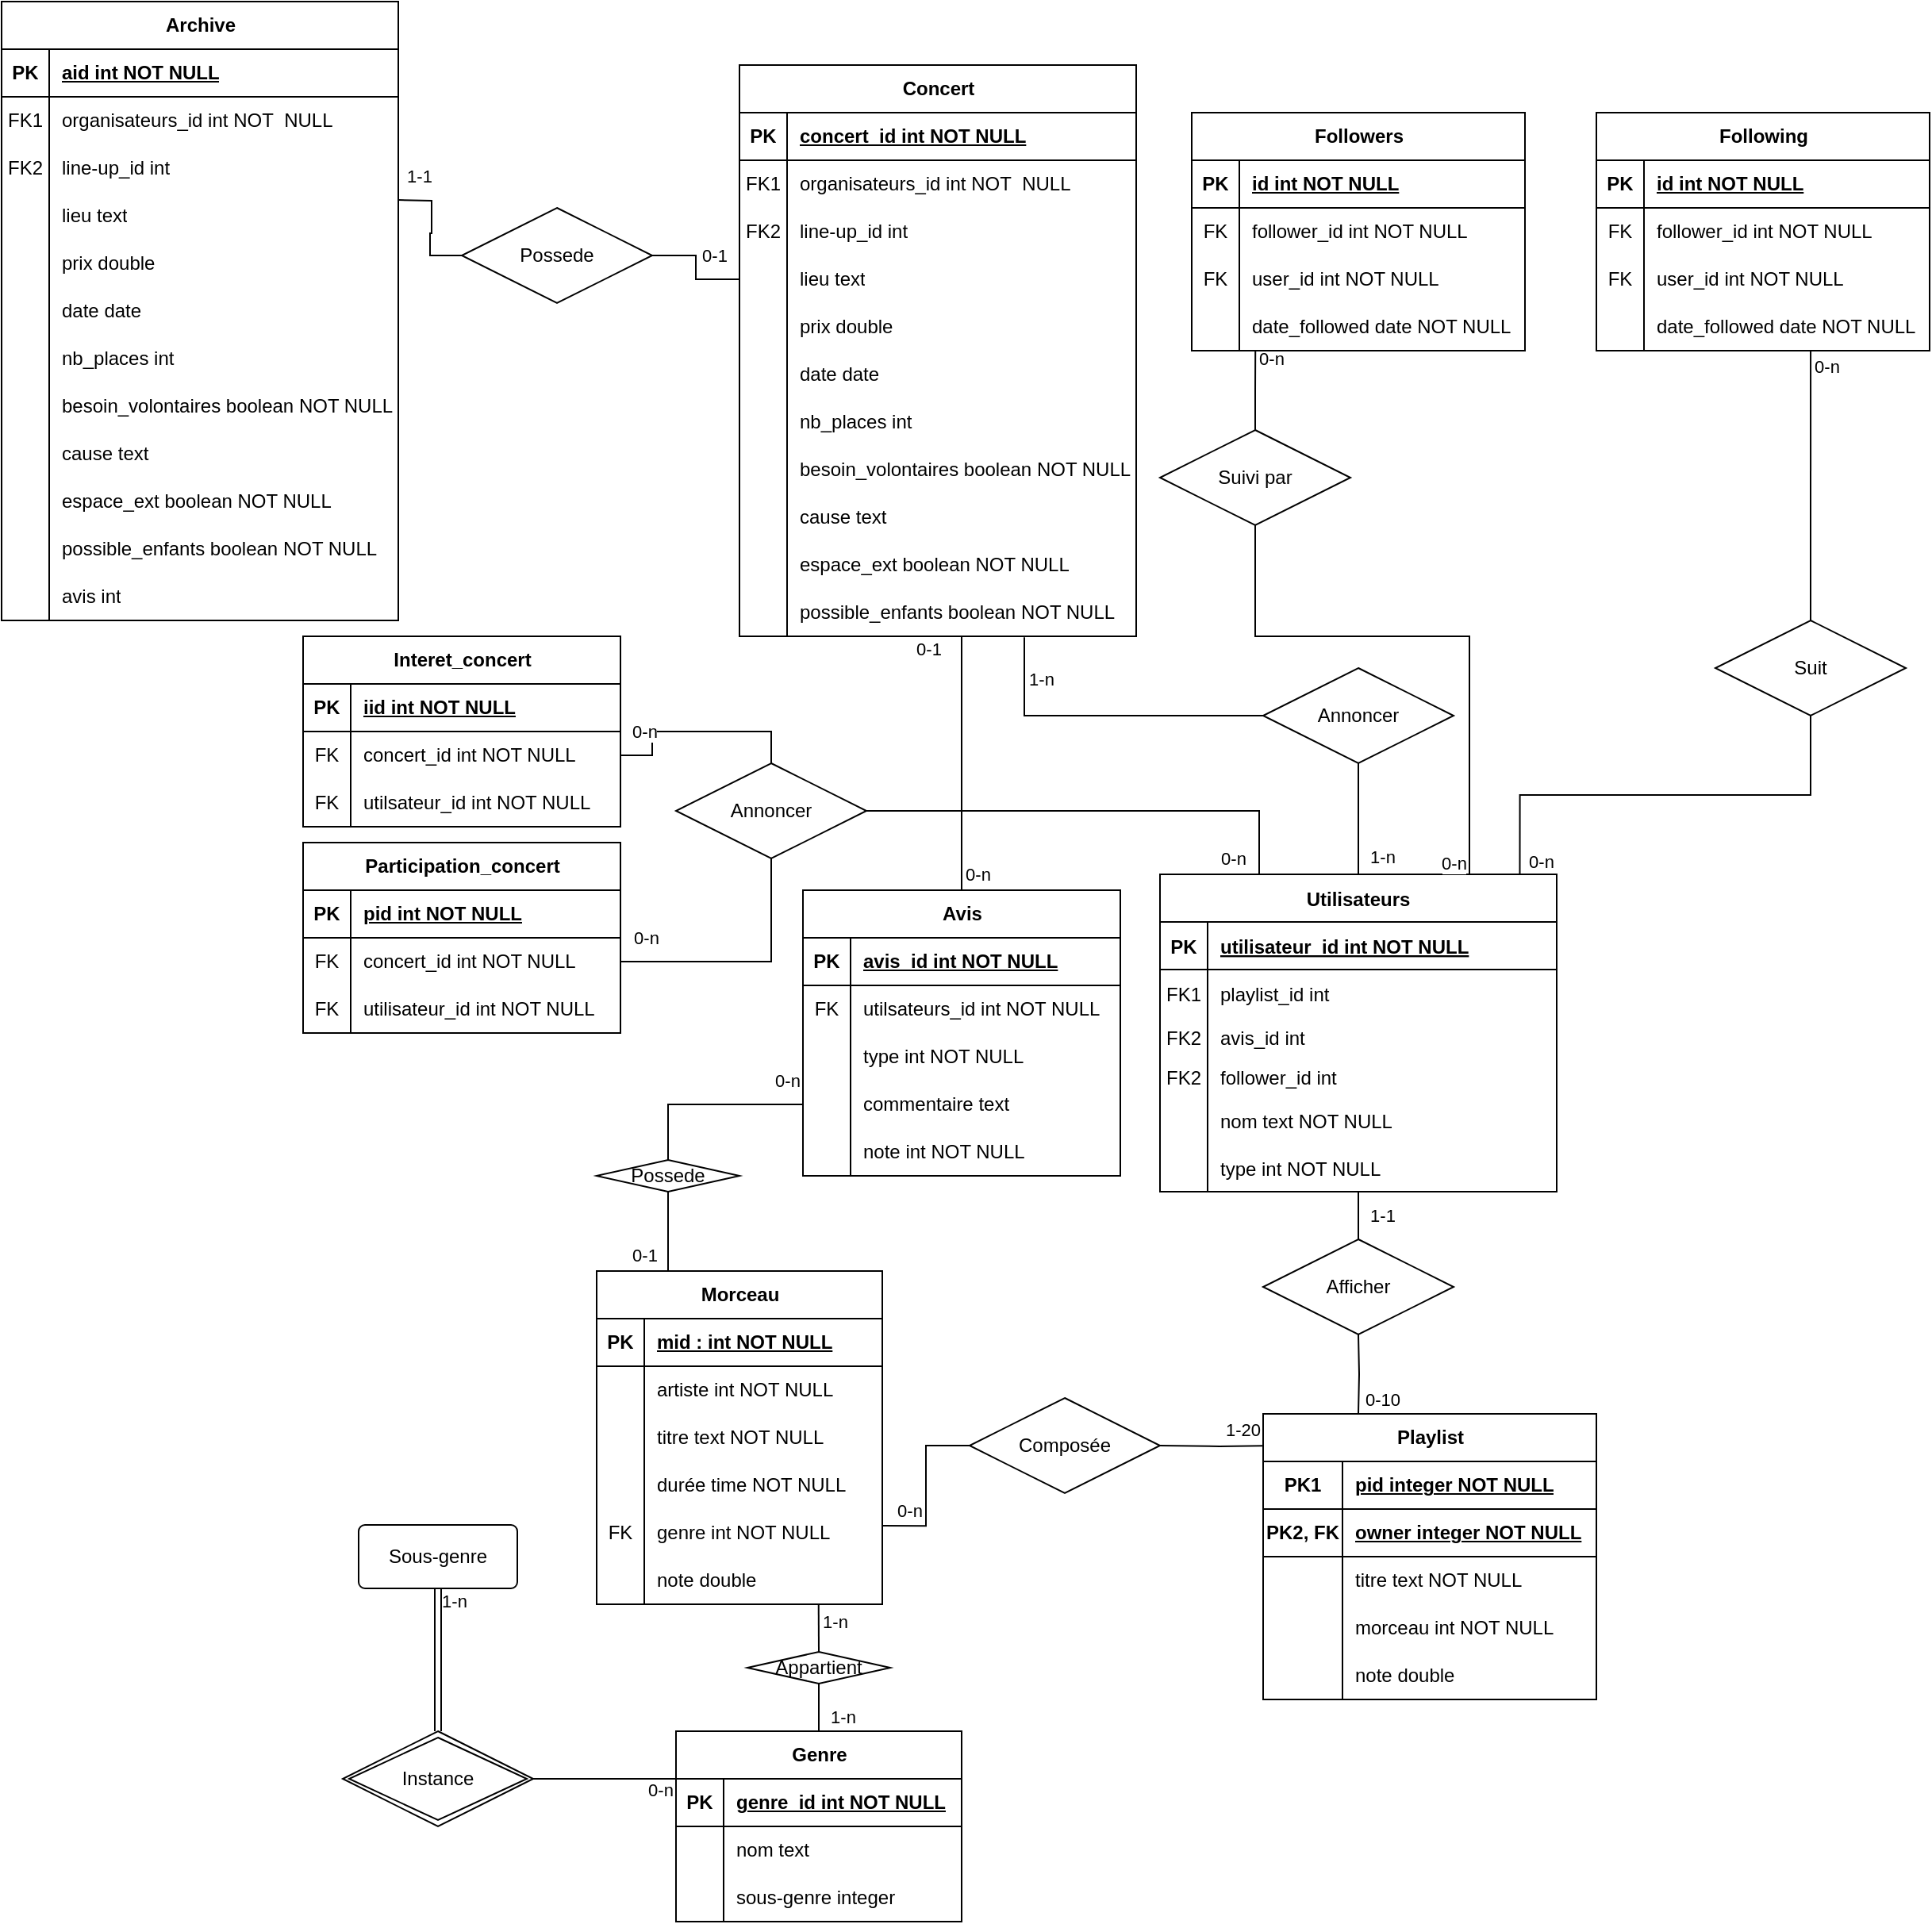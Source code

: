 <mxfile version="21.1.2" type="device">
  <diagram id="R2lEEEUBdFMjLlhIrx00" name="Page-1">
    <mxGraphModel dx="3457" dy="1297" grid="1" gridSize="10" guides="1" tooltips="1" connect="1" arrows="1" fold="1" page="1" pageScale="1" pageWidth="1600" pageHeight="900" math="0" shadow="0" extFonts="Permanent Marker^https://fonts.googleapis.com/css?family=Permanent+Marker">
      <root>
        <mxCell id="0" />
        <mxCell id="1" parent="0" />
        <mxCell id="-0b-eQdOJdvr2PL9zi8Q-12" style="edgeStyle=orthogonalEdgeStyle;rounded=0;orthogonalLoop=1;jettySize=auto;html=1;exitX=0.25;exitY=0;exitDx=0;exitDy=0;entryX=1;entryY=0.5;entryDx=0;entryDy=0;endArrow=none;endFill=0;" parent="1" source="C-vyLk0tnHw3VtMMgP7b-23" target="-0b-eQdOJdvr2PL9zi8Q-7" edge="1">
          <mxGeometry relative="1" as="geometry" />
        </mxCell>
        <mxCell id="-0b-eQdOJdvr2PL9zi8Q-13" value="0-n" style="edgeLabel;html=1;align=center;verticalAlign=middle;resizable=0;points=[];" parent="-0b-eQdOJdvr2PL9zi8Q-12" vertex="1" connectable="0">
          <mxGeometry x="-0.159" y="-3" relative="1" as="geometry">
            <mxPoint x="64" y="33" as="offset" />
          </mxGeometry>
        </mxCell>
        <mxCell id="C-vyLk0tnHw3VtMMgP7b-23" value="Utilisateurs" style="shape=table;startSize=30;container=1;collapsible=1;childLayout=tableLayout;fixedRows=1;rowLines=0;fontStyle=1;align=center;resizeLast=1;" parent="1" vertex="1">
          <mxGeometry x="1100" y="560" width="250" height="200" as="geometry">
            <mxRectangle x="10" y="10" width="110" height="30" as="alternateBounds" />
          </mxGeometry>
        </mxCell>
        <mxCell id="C-vyLk0tnHw3VtMMgP7b-24" value="" style="shape=partialRectangle;collapsible=0;dropTarget=0;pointerEvents=0;fillColor=none;points=[[0,0.5],[1,0.5]];portConstraint=eastwest;top=0;left=0;right=0;bottom=1;" parent="C-vyLk0tnHw3VtMMgP7b-23" vertex="1">
          <mxGeometry y="30" width="250" height="30" as="geometry" />
        </mxCell>
        <mxCell id="C-vyLk0tnHw3VtMMgP7b-25" value="PK" style="shape=partialRectangle;overflow=hidden;connectable=0;fillColor=none;top=0;left=0;bottom=0;right=0;fontStyle=1;" parent="C-vyLk0tnHw3VtMMgP7b-24" vertex="1">
          <mxGeometry width="30" height="30" as="geometry">
            <mxRectangle width="30" height="30" as="alternateBounds" />
          </mxGeometry>
        </mxCell>
        <mxCell id="C-vyLk0tnHw3VtMMgP7b-26" value="utilisateur_id int NOT NULL" style="shape=partialRectangle;overflow=hidden;connectable=0;fillColor=none;top=0;left=0;bottom=0;right=0;align=left;spacingLeft=6;fontStyle=5;" parent="C-vyLk0tnHw3VtMMgP7b-24" vertex="1">
          <mxGeometry x="30" width="220" height="30" as="geometry">
            <mxRectangle width="220" height="30" as="alternateBounds" />
          </mxGeometry>
        </mxCell>
        <mxCell id="SZTDNRiuQRjS8gOYWVQ6-4" style="shape=partialRectangle;collapsible=0;dropTarget=0;pointerEvents=0;fillColor=none;points=[[0,0.5],[1,0.5]];portConstraint=eastwest;top=0;left=0;right=0;bottom=0;" parent="C-vyLk0tnHw3VtMMgP7b-23" vertex="1">
          <mxGeometry y="60" width="250" height="30" as="geometry" />
        </mxCell>
        <mxCell id="SZTDNRiuQRjS8gOYWVQ6-5" value="FK1" style="shape=partialRectangle;overflow=hidden;connectable=0;fillColor=none;top=0;left=0;bottom=0;right=0;" parent="SZTDNRiuQRjS8gOYWVQ6-4" vertex="1">
          <mxGeometry width="30" height="30" as="geometry">
            <mxRectangle width="30" height="30" as="alternateBounds" />
          </mxGeometry>
        </mxCell>
        <mxCell id="SZTDNRiuQRjS8gOYWVQ6-6" value="playlist_id int" style="shape=partialRectangle;overflow=hidden;connectable=0;fillColor=none;top=0;left=0;bottom=0;right=0;align=left;spacingLeft=6;" parent="SZTDNRiuQRjS8gOYWVQ6-4" vertex="1">
          <mxGeometry x="30" width="220" height="30" as="geometry">
            <mxRectangle width="220" height="30" as="alternateBounds" />
          </mxGeometry>
        </mxCell>
        <mxCell id="SZTDNRiuQRjS8gOYWVQ6-7" style="shape=partialRectangle;collapsible=0;dropTarget=0;pointerEvents=0;fillColor=none;points=[[0,0.5],[1,0.5]];portConstraint=eastwest;top=0;left=0;right=0;bottom=0;" parent="C-vyLk0tnHw3VtMMgP7b-23" vertex="1">
          <mxGeometry y="90" width="250" height="25" as="geometry" />
        </mxCell>
        <mxCell id="SZTDNRiuQRjS8gOYWVQ6-8" value="FK2" style="shape=partialRectangle;overflow=hidden;connectable=0;fillColor=none;top=0;left=0;bottom=0;right=0;" parent="SZTDNRiuQRjS8gOYWVQ6-7" vertex="1">
          <mxGeometry width="30" height="25" as="geometry">
            <mxRectangle width="30" height="25" as="alternateBounds" />
          </mxGeometry>
        </mxCell>
        <mxCell id="SZTDNRiuQRjS8gOYWVQ6-9" value="avis_id int " style="shape=partialRectangle;overflow=hidden;connectable=0;fillColor=none;top=0;left=0;bottom=0;right=0;align=left;spacingLeft=6;" parent="SZTDNRiuQRjS8gOYWVQ6-7" vertex="1">
          <mxGeometry x="30" width="220" height="25" as="geometry">
            <mxRectangle width="220" height="25" as="alternateBounds" />
          </mxGeometry>
        </mxCell>
        <mxCell id="SZTDNRiuQRjS8gOYWVQ6-11" style="shape=partialRectangle;collapsible=0;dropTarget=0;pointerEvents=0;fillColor=none;points=[[0,0.5],[1,0.5]];portConstraint=eastwest;top=0;left=0;right=0;bottom=0;" parent="C-vyLk0tnHw3VtMMgP7b-23" vertex="1">
          <mxGeometry y="115" width="250" height="25" as="geometry" />
        </mxCell>
        <mxCell id="SZTDNRiuQRjS8gOYWVQ6-12" value="FK2" style="shape=partialRectangle;overflow=hidden;connectable=0;fillColor=none;top=0;left=0;bottom=0;right=0;" parent="SZTDNRiuQRjS8gOYWVQ6-11" vertex="1">
          <mxGeometry width="30" height="25" as="geometry">
            <mxRectangle width="30" height="25" as="alternateBounds" />
          </mxGeometry>
        </mxCell>
        <mxCell id="SZTDNRiuQRjS8gOYWVQ6-13" value="follower_id int" style="shape=partialRectangle;overflow=hidden;connectable=0;fillColor=none;top=0;left=0;bottom=0;right=0;align=left;spacingLeft=6;" parent="SZTDNRiuQRjS8gOYWVQ6-11" vertex="1">
          <mxGeometry x="30" width="220" height="25" as="geometry">
            <mxRectangle width="220" height="25" as="alternateBounds" />
          </mxGeometry>
        </mxCell>
        <mxCell id="C-vyLk0tnHw3VtMMgP7b-27" value="" style="shape=partialRectangle;collapsible=0;dropTarget=0;pointerEvents=0;fillColor=none;points=[[0,0.5],[1,0.5]];portConstraint=eastwest;top=0;left=0;right=0;bottom=0;" parent="C-vyLk0tnHw3VtMMgP7b-23" vertex="1">
          <mxGeometry y="140" width="250" height="30" as="geometry" />
        </mxCell>
        <mxCell id="C-vyLk0tnHw3VtMMgP7b-28" value="" style="shape=partialRectangle;overflow=hidden;connectable=0;fillColor=none;top=0;left=0;bottom=0;right=0;" parent="C-vyLk0tnHw3VtMMgP7b-27" vertex="1">
          <mxGeometry width="30" height="30" as="geometry">
            <mxRectangle width="30" height="30" as="alternateBounds" />
          </mxGeometry>
        </mxCell>
        <mxCell id="C-vyLk0tnHw3VtMMgP7b-29" value="nom text NOT NULL" style="shape=partialRectangle;overflow=hidden;connectable=0;fillColor=none;top=0;left=0;bottom=0;right=0;align=left;spacingLeft=6;" parent="C-vyLk0tnHw3VtMMgP7b-27" vertex="1">
          <mxGeometry x="30" width="220" height="30" as="geometry">
            <mxRectangle width="220" height="30" as="alternateBounds" />
          </mxGeometry>
        </mxCell>
        <mxCell id="SZTDNRiuQRjS8gOYWVQ6-1" style="shape=partialRectangle;collapsible=0;dropTarget=0;pointerEvents=0;fillColor=none;points=[[0,0.5],[1,0.5]];portConstraint=eastwest;top=0;left=0;right=0;bottom=0;" parent="C-vyLk0tnHw3VtMMgP7b-23" vertex="1">
          <mxGeometry y="170" width="250" height="30" as="geometry" />
        </mxCell>
        <mxCell id="SZTDNRiuQRjS8gOYWVQ6-2" style="shape=partialRectangle;overflow=hidden;connectable=0;fillColor=none;top=0;left=0;bottom=0;right=0;" parent="SZTDNRiuQRjS8gOYWVQ6-1" vertex="1">
          <mxGeometry width="30" height="30" as="geometry">
            <mxRectangle width="30" height="30" as="alternateBounds" />
          </mxGeometry>
        </mxCell>
        <mxCell id="SZTDNRiuQRjS8gOYWVQ6-3" value="type int NOT NULL" style="shape=partialRectangle;overflow=hidden;connectable=0;fillColor=none;top=0;left=0;bottom=0;right=0;align=left;spacingLeft=6;" parent="SZTDNRiuQRjS8gOYWVQ6-1" vertex="1">
          <mxGeometry x="30" width="220" height="30" as="geometry">
            <mxRectangle width="220" height="30" as="alternateBounds" />
          </mxGeometry>
        </mxCell>
        <mxCell id="SZTDNRiuQRjS8gOYWVQ6-18" value="Concert" style="shape=table;startSize=30;container=1;collapsible=1;childLayout=tableLayout;fixedRows=1;rowLines=0;fontStyle=1;align=center;resizeLast=1;html=1;" parent="1" vertex="1">
          <mxGeometry x="835" y="50" width="250" height="360" as="geometry" />
        </mxCell>
        <mxCell id="SZTDNRiuQRjS8gOYWVQ6-19" value="" style="shape=tableRow;horizontal=0;startSize=0;swimlaneHead=0;swimlaneBody=0;fillColor=none;collapsible=0;dropTarget=0;points=[[0,0.5],[1,0.5]];portConstraint=eastwest;top=0;left=0;right=0;bottom=1;" parent="SZTDNRiuQRjS8gOYWVQ6-18" vertex="1">
          <mxGeometry y="30" width="250" height="30" as="geometry" />
        </mxCell>
        <mxCell id="SZTDNRiuQRjS8gOYWVQ6-20" value="PK" style="shape=partialRectangle;connectable=0;fillColor=none;top=0;left=0;bottom=0;right=0;fontStyle=1;overflow=hidden;whiteSpace=wrap;html=1;" parent="SZTDNRiuQRjS8gOYWVQ6-19" vertex="1">
          <mxGeometry width="30" height="30" as="geometry">
            <mxRectangle width="30" height="30" as="alternateBounds" />
          </mxGeometry>
        </mxCell>
        <mxCell id="SZTDNRiuQRjS8gOYWVQ6-21" value="concert_id int NOT NULL" style="shape=partialRectangle;connectable=0;fillColor=none;top=0;left=0;bottom=0;right=0;align=left;spacingLeft=6;fontStyle=5;overflow=hidden;whiteSpace=wrap;html=1;" parent="SZTDNRiuQRjS8gOYWVQ6-19" vertex="1">
          <mxGeometry x="30" width="220" height="30" as="geometry">
            <mxRectangle width="220" height="30" as="alternateBounds" />
          </mxGeometry>
        </mxCell>
        <mxCell id="SZTDNRiuQRjS8gOYWVQ6-31" style="shape=tableRow;horizontal=0;startSize=0;swimlaneHead=0;swimlaneBody=0;fillColor=none;collapsible=0;dropTarget=0;points=[[0,0.5],[1,0.5]];portConstraint=eastwest;top=0;left=0;right=0;bottom=0;" parent="SZTDNRiuQRjS8gOYWVQ6-18" vertex="1">
          <mxGeometry y="60" width="250" height="30" as="geometry" />
        </mxCell>
        <mxCell id="SZTDNRiuQRjS8gOYWVQ6-32" value="FK1" style="shape=partialRectangle;connectable=0;fillColor=none;top=0;left=0;bottom=0;right=0;editable=1;overflow=hidden;whiteSpace=wrap;html=1;" parent="SZTDNRiuQRjS8gOYWVQ6-31" vertex="1">
          <mxGeometry width="30" height="30" as="geometry">
            <mxRectangle width="30" height="30" as="alternateBounds" />
          </mxGeometry>
        </mxCell>
        <mxCell id="SZTDNRiuQRjS8gOYWVQ6-33" value="organisateurs_id int NOT&amp;nbsp; NULL" style="shape=partialRectangle;connectable=0;fillColor=none;top=0;left=0;bottom=0;right=0;align=left;spacingLeft=6;overflow=hidden;whiteSpace=wrap;html=1;" parent="SZTDNRiuQRjS8gOYWVQ6-31" vertex="1">
          <mxGeometry x="30" width="220" height="30" as="geometry">
            <mxRectangle width="220" height="30" as="alternateBounds" />
          </mxGeometry>
        </mxCell>
        <mxCell id="SZTDNRiuQRjS8gOYWVQ6-36" style="shape=tableRow;horizontal=0;startSize=0;swimlaneHead=0;swimlaneBody=0;fillColor=none;collapsible=0;dropTarget=0;points=[[0,0.5],[1,0.5]];portConstraint=eastwest;top=0;left=0;right=0;bottom=0;" parent="SZTDNRiuQRjS8gOYWVQ6-18" vertex="1">
          <mxGeometry y="90" width="250" height="30" as="geometry" />
        </mxCell>
        <mxCell id="SZTDNRiuQRjS8gOYWVQ6-37" value="FK2" style="shape=partialRectangle;connectable=0;fillColor=none;top=0;left=0;bottom=0;right=0;editable=1;overflow=hidden;whiteSpace=wrap;html=1;" parent="SZTDNRiuQRjS8gOYWVQ6-36" vertex="1">
          <mxGeometry width="30" height="30" as="geometry">
            <mxRectangle width="30" height="30" as="alternateBounds" />
          </mxGeometry>
        </mxCell>
        <mxCell id="SZTDNRiuQRjS8gOYWVQ6-38" value="line-up_id int" style="shape=partialRectangle;connectable=0;fillColor=none;top=0;left=0;bottom=0;right=0;align=left;spacingLeft=6;overflow=hidden;whiteSpace=wrap;html=1;" parent="SZTDNRiuQRjS8gOYWVQ6-36" vertex="1">
          <mxGeometry x="30" width="220" height="30" as="geometry">
            <mxRectangle width="220" height="30" as="alternateBounds" />
          </mxGeometry>
        </mxCell>
        <mxCell id="SZTDNRiuQRjS8gOYWVQ6-22" value="" style="shape=tableRow;horizontal=0;startSize=0;swimlaneHead=0;swimlaneBody=0;fillColor=none;collapsible=0;dropTarget=0;points=[[0,0.5],[1,0.5]];portConstraint=eastwest;top=0;left=0;right=0;bottom=0;" parent="SZTDNRiuQRjS8gOYWVQ6-18" vertex="1">
          <mxGeometry y="120" width="250" height="30" as="geometry" />
        </mxCell>
        <mxCell id="SZTDNRiuQRjS8gOYWVQ6-23" value="" style="shape=partialRectangle;connectable=0;fillColor=none;top=0;left=0;bottom=0;right=0;editable=1;overflow=hidden;whiteSpace=wrap;html=1;" parent="SZTDNRiuQRjS8gOYWVQ6-22" vertex="1">
          <mxGeometry width="30" height="30" as="geometry">
            <mxRectangle width="30" height="30" as="alternateBounds" />
          </mxGeometry>
        </mxCell>
        <mxCell id="SZTDNRiuQRjS8gOYWVQ6-24" value="lieu text" style="shape=partialRectangle;connectable=0;fillColor=none;top=0;left=0;bottom=0;right=0;align=left;spacingLeft=6;overflow=hidden;whiteSpace=wrap;html=1;" parent="SZTDNRiuQRjS8gOYWVQ6-22" vertex="1">
          <mxGeometry x="30" width="220" height="30" as="geometry">
            <mxRectangle width="220" height="30" as="alternateBounds" />
          </mxGeometry>
        </mxCell>
        <mxCell id="SZTDNRiuQRjS8gOYWVQ6-25" value="" style="shape=tableRow;horizontal=0;startSize=0;swimlaneHead=0;swimlaneBody=0;fillColor=none;collapsible=0;dropTarget=0;points=[[0,0.5],[1,0.5]];portConstraint=eastwest;top=0;left=0;right=0;bottom=0;" parent="SZTDNRiuQRjS8gOYWVQ6-18" vertex="1">
          <mxGeometry y="150" width="250" height="30" as="geometry" />
        </mxCell>
        <mxCell id="SZTDNRiuQRjS8gOYWVQ6-26" value="" style="shape=partialRectangle;connectable=0;fillColor=none;top=0;left=0;bottom=0;right=0;editable=1;overflow=hidden;whiteSpace=wrap;html=1;" parent="SZTDNRiuQRjS8gOYWVQ6-25" vertex="1">
          <mxGeometry width="30" height="30" as="geometry">
            <mxRectangle width="30" height="30" as="alternateBounds" />
          </mxGeometry>
        </mxCell>
        <mxCell id="SZTDNRiuQRjS8gOYWVQ6-27" value="prix double" style="shape=partialRectangle;connectable=0;fillColor=none;top=0;left=0;bottom=0;right=0;align=left;spacingLeft=6;overflow=hidden;whiteSpace=wrap;html=1;" parent="SZTDNRiuQRjS8gOYWVQ6-25" vertex="1">
          <mxGeometry x="30" width="220" height="30" as="geometry">
            <mxRectangle width="220" height="30" as="alternateBounds" />
          </mxGeometry>
        </mxCell>
        <mxCell id="SZTDNRiuQRjS8gOYWVQ6-28" value="" style="shape=tableRow;horizontal=0;startSize=0;swimlaneHead=0;swimlaneBody=0;fillColor=none;collapsible=0;dropTarget=0;points=[[0,0.5],[1,0.5]];portConstraint=eastwest;top=0;left=0;right=0;bottom=0;" parent="SZTDNRiuQRjS8gOYWVQ6-18" vertex="1">
          <mxGeometry y="180" width="250" height="30" as="geometry" />
        </mxCell>
        <mxCell id="SZTDNRiuQRjS8gOYWVQ6-29" value="" style="shape=partialRectangle;connectable=0;fillColor=none;top=0;left=0;bottom=0;right=0;editable=1;overflow=hidden;whiteSpace=wrap;html=1;" parent="SZTDNRiuQRjS8gOYWVQ6-28" vertex="1">
          <mxGeometry width="30" height="30" as="geometry">
            <mxRectangle width="30" height="30" as="alternateBounds" />
          </mxGeometry>
        </mxCell>
        <mxCell id="SZTDNRiuQRjS8gOYWVQ6-30" value="date date" style="shape=partialRectangle;connectable=0;fillColor=none;top=0;left=0;bottom=0;right=0;align=left;spacingLeft=6;overflow=hidden;whiteSpace=wrap;html=1;" parent="SZTDNRiuQRjS8gOYWVQ6-28" vertex="1">
          <mxGeometry x="30" width="220" height="30" as="geometry">
            <mxRectangle width="220" height="30" as="alternateBounds" />
          </mxGeometry>
        </mxCell>
        <mxCell id="SZTDNRiuQRjS8gOYWVQ6-39" style="shape=tableRow;horizontal=0;startSize=0;swimlaneHead=0;swimlaneBody=0;fillColor=none;collapsible=0;dropTarget=0;points=[[0,0.5],[1,0.5]];portConstraint=eastwest;top=0;left=0;right=0;bottom=0;" parent="SZTDNRiuQRjS8gOYWVQ6-18" vertex="1">
          <mxGeometry y="210" width="250" height="30" as="geometry" />
        </mxCell>
        <mxCell id="SZTDNRiuQRjS8gOYWVQ6-40" style="shape=partialRectangle;connectable=0;fillColor=none;top=0;left=0;bottom=0;right=0;editable=1;overflow=hidden;whiteSpace=wrap;html=1;" parent="SZTDNRiuQRjS8gOYWVQ6-39" vertex="1">
          <mxGeometry width="30" height="30" as="geometry">
            <mxRectangle width="30" height="30" as="alternateBounds" />
          </mxGeometry>
        </mxCell>
        <mxCell id="SZTDNRiuQRjS8gOYWVQ6-41" value="nb_places int" style="shape=partialRectangle;connectable=0;fillColor=none;top=0;left=0;bottom=0;right=0;align=left;spacingLeft=6;overflow=hidden;whiteSpace=wrap;html=1;" parent="SZTDNRiuQRjS8gOYWVQ6-39" vertex="1">
          <mxGeometry x="30" width="220" height="30" as="geometry">
            <mxRectangle width="220" height="30" as="alternateBounds" />
          </mxGeometry>
        </mxCell>
        <mxCell id="SZTDNRiuQRjS8gOYWVQ6-42" style="shape=tableRow;horizontal=0;startSize=0;swimlaneHead=0;swimlaneBody=0;fillColor=none;collapsible=0;dropTarget=0;points=[[0,0.5],[1,0.5]];portConstraint=eastwest;top=0;left=0;right=0;bottom=0;" parent="SZTDNRiuQRjS8gOYWVQ6-18" vertex="1">
          <mxGeometry y="240" width="250" height="30" as="geometry" />
        </mxCell>
        <mxCell id="SZTDNRiuQRjS8gOYWVQ6-43" style="shape=partialRectangle;connectable=0;fillColor=none;top=0;left=0;bottom=0;right=0;editable=1;overflow=hidden;whiteSpace=wrap;html=1;" parent="SZTDNRiuQRjS8gOYWVQ6-42" vertex="1">
          <mxGeometry width="30" height="30" as="geometry">
            <mxRectangle width="30" height="30" as="alternateBounds" />
          </mxGeometry>
        </mxCell>
        <mxCell id="SZTDNRiuQRjS8gOYWVQ6-44" value="besoin_volontaires boolean NOT NULL" style="shape=partialRectangle;connectable=0;fillColor=none;top=0;left=0;bottom=0;right=0;align=left;spacingLeft=6;overflow=hidden;whiteSpace=wrap;html=1;" parent="SZTDNRiuQRjS8gOYWVQ6-42" vertex="1">
          <mxGeometry x="30" width="220" height="30" as="geometry">
            <mxRectangle width="220" height="30" as="alternateBounds" />
          </mxGeometry>
        </mxCell>
        <mxCell id="SZTDNRiuQRjS8gOYWVQ6-45" style="shape=tableRow;horizontal=0;startSize=0;swimlaneHead=0;swimlaneBody=0;fillColor=none;collapsible=0;dropTarget=0;points=[[0,0.5],[1,0.5]];portConstraint=eastwest;top=0;left=0;right=0;bottom=0;" parent="SZTDNRiuQRjS8gOYWVQ6-18" vertex="1">
          <mxGeometry y="270" width="250" height="30" as="geometry" />
        </mxCell>
        <mxCell id="SZTDNRiuQRjS8gOYWVQ6-46" style="shape=partialRectangle;connectable=0;fillColor=none;top=0;left=0;bottom=0;right=0;editable=1;overflow=hidden;whiteSpace=wrap;html=1;" parent="SZTDNRiuQRjS8gOYWVQ6-45" vertex="1">
          <mxGeometry width="30" height="30" as="geometry">
            <mxRectangle width="30" height="30" as="alternateBounds" />
          </mxGeometry>
        </mxCell>
        <mxCell id="SZTDNRiuQRjS8gOYWVQ6-47" value="cause text" style="shape=partialRectangle;connectable=0;fillColor=none;top=0;left=0;bottom=0;right=0;align=left;spacingLeft=6;overflow=hidden;whiteSpace=wrap;html=1;" parent="SZTDNRiuQRjS8gOYWVQ6-45" vertex="1">
          <mxGeometry x="30" width="220" height="30" as="geometry">
            <mxRectangle width="220" height="30" as="alternateBounds" />
          </mxGeometry>
        </mxCell>
        <mxCell id="SZTDNRiuQRjS8gOYWVQ6-48" style="shape=tableRow;horizontal=0;startSize=0;swimlaneHead=0;swimlaneBody=0;fillColor=none;collapsible=0;dropTarget=0;points=[[0,0.5],[1,0.5]];portConstraint=eastwest;top=0;left=0;right=0;bottom=0;" parent="SZTDNRiuQRjS8gOYWVQ6-18" vertex="1">
          <mxGeometry y="300" width="250" height="30" as="geometry" />
        </mxCell>
        <mxCell id="SZTDNRiuQRjS8gOYWVQ6-49" style="shape=partialRectangle;connectable=0;fillColor=none;top=0;left=0;bottom=0;right=0;editable=1;overflow=hidden;whiteSpace=wrap;html=1;" parent="SZTDNRiuQRjS8gOYWVQ6-48" vertex="1">
          <mxGeometry width="30" height="30" as="geometry">
            <mxRectangle width="30" height="30" as="alternateBounds" />
          </mxGeometry>
        </mxCell>
        <mxCell id="SZTDNRiuQRjS8gOYWVQ6-50" value="espace_ext boolean NOT NULL" style="shape=partialRectangle;connectable=0;fillColor=none;top=0;left=0;bottom=0;right=0;align=left;spacingLeft=6;overflow=hidden;whiteSpace=wrap;html=1;" parent="SZTDNRiuQRjS8gOYWVQ6-48" vertex="1">
          <mxGeometry x="30" width="220" height="30" as="geometry">
            <mxRectangle width="220" height="30" as="alternateBounds" />
          </mxGeometry>
        </mxCell>
        <mxCell id="SZTDNRiuQRjS8gOYWVQ6-51" style="shape=tableRow;horizontal=0;startSize=0;swimlaneHead=0;swimlaneBody=0;fillColor=none;collapsible=0;dropTarget=0;points=[[0,0.5],[1,0.5]];portConstraint=eastwest;top=0;left=0;right=0;bottom=0;" parent="SZTDNRiuQRjS8gOYWVQ6-18" vertex="1">
          <mxGeometry y="330" width="250" height="30" as="geometry" />
        </mxCell>
        <mxCell id="SZTDNRiuQRjS8gOYWVQ6-52" style="shape=partialRectangle;connectable=0;fillColor=none;top=0;left=0;bottom=0;right=0;editable=1;overflow=hidden;whiteSpace=wrap;html=1;" parent="SZTDNRiuQRjS8gOYWVQ6-51" vertex="1">
          <mxGeometry width="30" height="30" as="geometry">
            <mxRectangle width="30" height="30" as="alternateBounds" />
          </mxGeometry>
        </mxCell>
        <mxCell id="SZTDNRiuQRjS8gOYWVQ6-53" value="possible_enfants boolean NOT NULL" style="shape=partialRectangle;connectable=0;fillColor=none;top=0;left=0;bottom=0;right=0;align=left;spacingLeft=6;overflow=hidden;whiteSpace=wrap;html=1;" parent="SZTDNRiuQRjS8gOYWVQ6-51" vertex="1">
          <mxGeometry x="30" width="220" height="30" as="geometry">
            <mxRectangle width="220" height="30" as="alternateBounds" />
          </mxGeometry>
        </mxCell>
        <mxCell id="-0b-eQdOJdvr2PL9zi8Q-45" style="edgeStyle=orthogonalEdgeStyle;rounded=0;orthogonalLoop=1;jettySize=auto;html=1;exitX=0.5;exitY=0;exitDx=0;exitDy=0;entryX=0.5;entryY=1;entryDx=0;entryDy=0;endArrow=none;endFill=0;" parent="1" source="SZTDNRiuQRjS8gOYWVQ6-54" target="-0b-eQdOJdvr2PL9zi8Q-43" edge="1">
          <mxGeometry relative="1" as="geometry" />
        </mxCell>
        <mxCell id="-0b-eQdOJdvr2PL9zi8Q-49" value="1-n" style="edgeLabel;html=1;align=center;verticalAlign=middle;resizable=0;points=[];" parent="-0b-eQdOJdvr2PL9zi8Q-45" vertex="1" connectable="0">
          <mxGeometry x="-0.618" relative="1" as="geometry">
            <mxPoint x="15" y="-4" as="offset" />
          </mxGeometry>
        </mxCell>
        <mxCell id="SZTDNRiuQRjS8gOYWVQ6-54" value="Genre" style="shape=table;startSize=30;container=1;collapsible=1;childLayout=tableLayout;fixedRows=1;rowLines=0;fontStyle=1;align=center;resizeLast=1;html=1;" parent="1" vertex="1">
          <mxGeometry x="795" y="1100" width="180" height="120" as="geometry" />
        </mxCell>
        <mxCell id="SZTDNRiuQRjS8gOYWVQ6-55" value="" style="shape=tableRow;horizontal=0;startSize=0;swimlaneHead=0;swimlaneBody=0;fillColor=none;collapsible=0;dropTarget=0;points=[[0,0.5],[1,0.5]];portConstraint=eastwest;top=0;left=0;right=0;bottom=1;" parent="SZTDNRiuQRjS8gOYWVQ6-54" vertex="1">
          <mxGeometry y="30" width="180" height="30" as="geometry" />
        </mxCell>
        <mxCell id="SZTDNRiuQRjS8gOYWVQ6-56" value="PK" style="shape=partialRectangle;connectable=0;fillColor=none;top=0;left=0;bottom=0;right=0;fontStyle=1;overflow=hidden;whiteSpace=wrap;html=1;" parent="SZTDNRiuQRjS8gOYWVQ6-55" vertex="1">
          <mxGeometry width="30" height="30" as="geometry">
            <mxRectangle width="30" height="30" as="alternateBounds" />
          </mxGeometry>
        </mxCell>
        <mxCell id="SZTDNRiuQRjS8gOYWVQ6-57" value="genre_id int NOT NULL" style="shape=partialRectangle;connectable=0;fillColor=none;top=0;left=0;bottom=0;right=0;align=left;spacingLeft=6;fontStyle=5;overflow=hidden;whiteSpace=wrap;html=1;" parent="SZTDNRiuQRjS8gOYWVQ6-55" vertex="1">
          <mxGeometry x="30" width="150" height="30" as="geometry">
            <mxRectangle width="150" height="30" as="alternateBounds" />
          </mxGeometry>
        </mxCell>
        <mxCell id="SZTDNRiuQRjS8gOYWVQ6-58" value="" style="shape=tableRow;horizontal=0;startSize=0;swimlaneHead=0;swimlaneBody=0;fillColor=none;collapsible=0;dropTarget=0;points=[[0,0.5],[1,0.5]];portConstraint=eastwest;top=0;left=0;right=0;bottom=0;" parent="SZTDNRiuQRjS8gOYWVQ6-54" vertex="1">
          <mxGeometry y="60" width="180" height="30" as="geometry" />
        </mxCell>
        <mxCell id="SZTDNRiuQRjS8gOYWVQ6-59" value="" style="shape=partialRectangle;connectable=0;fillColor=none;top=0;left=0;bottom=0;right=0;editable=1;overflow=hidden;whiteSpace=wrap;html=1;" parent="SZTDNRiuQRjS8gOYWVQ6-58" vertex="1">
          <mxGeometry width="30" height="30" as="geometry">
            <mxRectangle width="30" height="30" as="alternateBounds" />
          </mxGeometry>
        </mxCell>
        <mxCell id="SZTDNRiuQRjS8gOYWVQ6-60" value="nom text" style="shape=partialRectangle;connectable=0;fillColor=none;top=0;left=0;bottom=0;right=0;align=left;spacingLeft=6;overflow=hidden;whiteSpace=wrap;html=1;" parent="SZTDNRiuQRjS8gOYWVQ6-58" vertex="1">
          <mxGeometry x="30" width="150" height="30" as="geometry">
            <mxRectangle width="150" height="30" as="alternateBounds" />
          </mxGeometry>
        </mxCell>
        <mxCell id="SZTDNRiuQRjS8gOYWVQ6-61" value="" style="shape=tableRow;horizontal=0;startSize=0;swimlaneHead=0;swimlaneBody=0;fillColor=none;collapsible=0;dropTarget=0;points=[[0,0.5],[1,0.5]];portConstraint=eastwest;top=0;left=0;right=0;bottom=0;" parent="SZTDNRiuQRjS8gOYWVQ6-54" vertex="1">
          <mxGeometry y="90" width="180" height="30" as="geometry" />
        </mxCell>
        <mxCell id="SZTDNRiuQRjS8gOYWVQ6-62" value="" style="shape=partialRectangle;connectable=0;fillColor=none;top=0;left=0;bottom=0;right=0;editable=1;overflow=hidden;whiteSpace=wrap;html=1;" parent="SZTDNRiuQRjS8gOYWVQ6-61" vertex="1">
          <mxGeometry width="30" height="30" as="geometry">
            <mxRectangle width="30" height="30" as="alternateBounds" />
          </mxGeometry>
        </mxCell>
        <mxCell id="SZTDNRiuQRjS8gOYWVQ6-63" value="sous-genre integer" style="shape=partialRectangle;connectable=0;fillColor=none;top=0;left=0;bottom=0;right=0;align=left;spacingLeft=6;overflow=hidden;whiteSpace=wrap;html=1;" parent="SZTDNRiuQRjS8gOYWVQ6-61" vertex="1">
          <mxGeometry x="30" width="150" height="30" as="geometry">
            <mxRectangle width="150" height="30" as="alternateBounds" />
          </mxGeometry>
        </mxCell>
        <mxCell id="SZTDNRiuQRjS8gOYWVQ6-77" value="Participation_concert" style="shape=table;startSize=30;container=1;collapsible=1;childLayout=tableLayout;fixedRows=1;rowLines=0;fontStyle=1;align=center;resizeLast=1;html=1;" parent="1" vertex="1">
          <mxGeometry x="560" y="540" width="200" height="120" as="geometry" />
        </mxCell>
        <mxCell id="SZTDNRiuQRjS8gOYWVQ6-78" value="" style="shape=tableRow;horizontal=0;startSize=0;swimlaneHead=0;swimlaneBody=0;fillColor=none;collapsible=0;dropTarget=0;points=[[0,0.5],[1,0.5]];portConstraint=eastwest;top=0;left=0;right=0;bottom=1;" parent="SZTDNRiuQRjS8gOYWVQ6-77" vertex="1">
          <mxGeometry y="30" width="200" height="30" as="geometry" />
        </mxCell>
        <mxCell id="SZTDNRiuQRjS8gOYWVQ6-79" value="PK" style="shape=partialRectangle;connectable=0;fillColor=none;top=0;left=0;bottom=0;right=0;fontStyle=1;overflow=hidden;whiteSpace=wrap;html=1;" parent="SZTDNRiuQRjS8gOYWVQ6-78" vertex="1">
          <mxGeometry width="30" height="30" as="geometry">
            <mxRectangle width="30" height="30" as="alternateBounds" />
          </mxGeometry>
        </mxCell>
        <mxCell id="SZTDNRiuQRjS8gOYWVQ6-80" value="pid int NOT NULL" style="shape=partialRectangle;connectable=0;fillColor=none;top=0;left=0;bottom=0;right=0;align=left;spacingLeft=6;fontStyle=5;overflow=hidden;whiteSpace=wrap;html=1;" parent="SZTDNRiuQRjS8gOYWVQ6-78" vertex="1">
          <mxGeometry x="30" width="170" height="30" as="geometry">
            <mxRectangle width="170" height="30" as="alternateBounds" />
          </mxGeometry>
        </mxCell>
        <mxCell id="SZTDNRiuQRjS8gOYWVQ6-81" value="" style="shape=tableRow;horizontal=0;startSize=0;swimlaneHead=0;swimlaneBody=0;fillColor=none;collapsible=0;dropTarget=0;points=[[0,0.5],[1,0.5]];portConstraint=eastwest;top=0;left=0;right=0;bottom=0;" parent="SZTDNRiuQRjS8gOYWVQ6-77" vertex="1">
          <mxGeometry y="60" width="200" height="30" as="geometry" />
        </mxCell>
        <mxCell id="SZTDNRiuQRjS8gOYWVQ6-82" value="FK" style="shape=partialRectangle;connectable=0;fillColor=none;top=0;left=0;bottom=0;right=0;editable=1;overflow=hidden;whiteSpace=wrap;html=1;" parent="SZTDNRiuQRjS8gOYWVQ6-81" vertex="1">
          <mxGeometry width="30" height="30" as="geometry">
            <mxRectangle width="30" height="30" as="alternateBounds" />
          </mxGeometry>
        </mxCell>
        <mxCell id="SZTDNRiuQRjS8gOYWVQ6-83" value="concert_id int NOT NULL" style="shape=partialRectangle;connectable=0;fillColor=none;top=0;left=0;bottom=0;right=0;align=left;spacingLeft=6;overflow=hidden;whiteSpace=wrap;html=1;" parent="SZTDNRiuQRjS8gOYWVQ6-81" vertex="1">
          <mxGeometry x="30" width="170" height="30" as="geometry">
            <mxRectangle width="170" height="30" as="alternateBounds" />
          </mxGeometry>
        </mxCell>
        <mxCell id="SZTDNRiuQRjS8gOYWVQ6-84" value="" style="shape=tableRow;horizontal=0;startSize=0;swimlaneHead=0;swimlaneBody=0;fillColor=none;collapsible=0;dropTarget=0;points=[[0,0.5],[1,0.5]];portConstraint=eastwest;top=0;left=0;right=0;bottom=0;" parent="SZTDNRiuQRjS8gOYWVQ6-77" vertex="1">
          <mxGeometry y="90" width="200" height="30" as="geometry" />
        </mxCell>
        <mxCell id="SZTDNRiuQRjS8gOYWVQ6-85" value="FK" style="shape=partialRectangle;connectable=0;fillColor=none;top=0;left=0;bottom=0;right=0;editable=1;overflow=hidden;whiteSpace=wrap;html=1;" parent="SZTDNRiuQRjS8gOYWVQ6-84" vertex="1">
          <mxGeometry width="30" height="30" as="geometry">
            <mxRectangle width="30" height="30" as="alternateBounds" />
          </mxGeometry>
        </mxCell>
        <mxCell id="SZTDNRiuQRjS8gOYWVQ6-86" value="utilisateur_id int NOT NULL" style="shape=partialRectangle;connectable=0;fillColor=none;top=0;left=0;bottom=0;right=0;align=left;spacingLeft=6;overflow=hidden;whiteSpace=wrap;html=1;" parent="SZTDNRiuQRjS8gOYWVQ6-84" vertex="1">
          <mxGeometry x="30" width="170" height="30" as="geometry">
            <mxRectangle width="170" height="30" as="alternateBounds" />
          </mxGeometry>
        </mxCell>
        <mxCell id="SZTDNRiuQRjS8gOYWVQ6-96" value="Interet_concert" style="shape=table;startSize=30;container=1;collapsible=1;childLayout=tableLayout;fixedRows=1;rowLines=0;fontStyle=1;align=center;resizeLast=1;html=1;" parent="1" vertex="1">
          <mxGeometry x="560" y="410" width="200" height="120" as="geometry" />
        </mxCell>
        <mxCell id="SZTDNRiuQRjS8gOYWVQ6-97" value="" style="shape=tableRow;horizontal=0;startSize=0;swimlaneHead=0;swimlaneBody=0;fillColor=none;collapsible=0;dropTarget=0;points=[[0,0.5],[1,0.5]];portConstraint=eastwest;top=0;left=0;right=0;bottom=1;" parent="SZTDNRiuQRjS8gOYWVQ6-96" vertex="1">
          <mxGeometry y="30" width="200" height="30" as="geometry" />
        </mxCell>
        <mxCell id="SZTDNRiuQRjS8gOYWVQ6-98" value="PK" style="shape=partialRectangle;connectable=0;fillColor=none;top=0;left=0;bottom=0;right=0;fontStyle=1;overflow=hidden;whiteSpace=wrap;html=1;" parent="SZTDNRiuQRjS8gOYWVQ6-97" vertex="1">
          <mxGeometry width="30" height="30" as="geometry">
            <mxRectangle width="30" height="30" as="alternateBounds" />
          </mxGeometry>
        </mxCell>
        <mxCell id="SZTDNRiuQRjS8gOYWVQ6-99" value="iid int NOT NULL" style="shape=partialRectangle;connectable=0;fillColor=none;top=0;left=0;bottom=0;right=0;align=left;spacingLeft=6;fontStyle=5;overflow=hidden;whiteSpace=wrap;html=1;" parent="SZTDNRiuQRjS8gOYWVQ6-97" vertex="1">
          <mxGeometry x="30" width="170" height="30" as="geometry">
            <mxRectangle width="170" height="30" as="alternateBounds" />
          </mxGeometry>
        </mxCell>
        <mxCell id="SZTDNRiuQRjS8gOYWVQ6-100" value="" style="shape=tableRow;horizontal=0;startSize=0;swimlaneHead=0;swimlaneBody=0;fillColor=none;collapsible=0;dropTarget=0;points=[[0,0.5],[1,0.5]];portConstraint=eastwest;top=0;left=0;right=0;bottom=0;" parent="SZTDNRiuQRjS8gOYWVQ6-96" vertex="1">
          <mxGeometry y="60" width="200" height="30" as="geometry" />
        </mxCell>
        <mxCell id="SZTDNRiuQRjS8gOYWVQ6-101" value="FK" style="shape=partialRectangle;connectable=0;fillColor=none;top=0;left=0;bottom=0;right=0;editable=1;overflow=hidden;whiteSpace=wrap;html=1;" parent="SZTDNRiuQRjS8gOYWVQ6-100" vertex="1">
          <mxGeometry width="30" height="30" as="geometry">
            <mxRectangle width="30" height="30" as="alternateBounds" />
          </mxGeometry>
        </mxCell>
        <mxCell id="SZTDNRiuQRjS8gOYWVQ6-102" value="concert_id int NOT NULL" style="shape=partialRectangle;connectable=0;fillColor=none;top=0;left=0;bottom=0;right=0;align=left;spacingLeft=6;overflow=hidden;whiteSpace=wrap;html=1;" parent="SZTDNRiuQRjS8gOYWVQ6-100" vertex="1">
          <mxGeometry x="30" width="170" height="30" as="geometry">
            <mxRectangle width="170" height="30" as="alternateBounds" />
          </mxGeometry>
        </mxCell>
        <mxCell id="SZTDNRiuQRjS8gOYWVQ6-103" value="" style="shape=tableRow;horizontal=0;startSize=0;swimlaneHead=0;swimlaneBody=0;fillColor=none;collapsible=0;dropTarget=0;points=[[0,0.5],[1,0.5]];portConstraint=eastwest;top=0;left=0;right=0;bottom=0;" parent="SZTDNRiuQRjS8gOYWVQ6-96" vertex="1">
          <mxGeometry y="90" width="200" height="30" as="geometry" />
        </mxCell>
        <mxCell id="SZTDNRiuQRjS8gOYWVQ6-104" value="FK" style="shape=partialRectangle;connectable=0;fillColor=none;top=0;left=0;bottom=0;right=0;editable=1;overflow=hidden;whiteSpace=wrap;html=1;" parent="SZTDNRiuQRjS8gOYWVQ6-103" vertex="1">
          <mxGeometry width="30" height="30" as="geometry">
            <mxRectangle width="30" height="30" as="alternateBounds" />
          </mxGeometry>
        </mxCell>
        <mxCell id="SZTDNRiuQRjS8gOYWVQ6-105" value="utilsateur_id int NOT NULL" style="shape=partialRectangle;connectable=0;fillColor=none;top=0;left=0;bottom=0;right=0;align=left;spacingLeft=6;overflow=hidden;whiteSpace=wrap;html=1;" parent="SZTDNRiuQRjS8gOYWVQ6-103" vertex="1">
          <mxGeometry x="30" width="170" height="30" as="geometry">
            <mxRectangle width="170" height="30" as="alternateBounds" />
          </mxGeometry>
        </mxCell>
        <mxCell id="-0b-eQdOJdvr2PL9zi8Q-40" style="rounded=0;orthogonalLoop=1;jettySize=auto;html=1;exitX=0.5;exitY=0;exitDx=0;exitDy=0;endArrow=none;endFill=0;edgeStyle=orthogonalEdgeStyle;" parent="1" source="SZTDNRiuQRjS8gOYWVQ6-113" edge="1">
          <mxGeometry relative="1" as="geometry">
            <Array as="points">
              <mxPoint x="975" y="410" />
              <mxPoint x="976" y="410" />
            </Array>
            <mxPoint x="975" y="410" as="targetPoint" />
          </mxGeometry>
        </mxCell>
        <mxCell id="-0b-eQdOJdvr2PL9zi8Q-41" value="0-1" style="edgeLabel;html=1;align=center;verticalAlign=middle;resizable=0;points=[];" parent="-0b-eQdOJdvr2PL9zi8Q-40" vertex="1" connectable="0">
          <mxGeometry x="0.852" y="-4" relative="1" as="geometry">
            <mxPoint x="-25" y="-2" as="offset" />
          </mxGeometry>
        </mxCell>
        <mxCell id="-0b-eQdOJdvr2PL9zi8Q-42" value="0-n" style="edgeLabel;html=1;align=center;verticalAlign=middle;resizable=0;points=[];" parent="-0b-eQdOJdvr2PL9zi8Q-40" vertex="1" connectable="0">
          <mxGeometry x="-0.897" relative="1" as="geometry">
            <mxPoint x="10" y="-2" as="offset" />
          </mxGeometry>
        </mxCell>
        <mxCell id="Gi7cJFSLnwOCZ8FaJeEg-24" style="edgeStyle=orthogonalEdgeStyle;rounded=0;orthogonalLoop=1;jettySize=auto;html=1;exitX=0;exitY=0.75;exitDx=0;exitDy=0;entryX=0.5;entryY=0;entryDx=0;entryDy=0;endArrow=none;endFill=0;" edge="1" parent="1" source="SZTDNRiuQRjS8gOYWVQ6-113" target="Gi7cJFSLnwOCZ8FaJeEg-22">
          <mxGeometry relative="1" as="geometry" />
        </mxCell>
        <mxCell id="Gi7cJFSLnwOCZ8FaJeEg-27" value="0-n" style="edgeLabel;html=1;align=center;verticalAlign=middle;resizable=0;points=[];" vertex="1" connectable="0" parent="Gi7cJFSLnwOCZ8FaJeEg-24">
          <mxGeometry x="-0.894" relative="1" as="geometry">
            <mxPoint x="-4" y="-15" as="offset" />
          </mxGeometry>
        </mxCell>
        <mxCell id="SZTDNRiuQRjS8gOYWVQ6-113" value="Avis" style="shape=table;startSize=30;container=1;collapsible=1;childLayout=tableLayout;fixedRows=1;rowLines=0;fontStyle=1;align=center;resizeLast=1;html=1;" parent="1" vertex="1">
          <mxGeometry x="875" y="570" width="200" height="180" as="geometry" />
        </mxCell>
        <mxCell id="SZTDNRiuQRjS8gOYWVQ6-114" value="" style="shape=tableRow;horizontal=0;startSize=0;swimlaneHead=0;swimlaneBody=0;fillColor=none;collapsible=0;dropTarget=0;points=[[0,0.5],[1,0.5]];portConstraint=eastwest;top=0;left=0;right=0;bottom=1;" parent="SZTDNRiuQRjS8gOYWVQ6-113" vertex="1">
          <mxGeometry y="30" width="200" height="30" as="geometry" />
        </mxCell>
        <mxCell id="SZTDNRiuQRjS8gOYWVQ6-115" value="PK" style="shape=partialRectangle;connectable=0;fillColor=none;top=0;left=0;bottom=0;right=0;fontStyle=1;overflow=hidden;whiteSpace=wrap;html=1;" parent="SZTDNRiuQRjS8gOYWVQ6-114" vertex="1">
          <mxGeometry width="30" height="30" as="geometry">
            <mxRectangle width="30" height="30" as="alternateBounds" />
          </mxGeometry>
        </mxCell>
        <mxCell id="SZTDNRiuQRjS8gOYWVQ6-116" value="avis_id int NOT NULL" style="shape=partialRectangle;connectable=0;fillColor=none;top=0;left=0;bottom=0;right=0;align=left;spacingLeft=6;fontStyle=5;overflow=hidden;whiteSpace=wrap;html=1;" parent="SZTDNRiuQRjS8gOYWVQ6-114" vertex="1">
          <mxGeometry x="30" width="170" height="30" as="geometry">
            <mxRectangle width="170" height="30" as="alternateBounds" />
          </mxGeometry>
        </mxCell>
        <mxCell id="SZTDNRiuQRjS8gOYWVQ6-117" value="" style="shape=tableRow;horizontal=0;startSize=0;swimlaneHead=0;swimlaneBody=0;fillColor=none;collapsible=0;dropTarget=0;points=[[0,0.5],[1,0.5]];portConstraint=eastwest;top=0;left=0;right=0;bottom=0;" parent="SZTDNRiuQRjS8gOYWVQ6-113" vertex="1">
          <mxGeometry y="60" width="200" height="30" as="geometry" />
        </mxCell>
        <mxCell id="SZTDNRiuQRjS8gOYWVQ6-118" value="FK" style="shape=partialRectangle;connectable=0;fillColor=none;top=0;left=0;bottom=0;right=0;editable=1;overflow=hidden;whiteSpace=wrap;html=1;" parent="SZTDNRiuQRjS8gOYWVQ6-117" vertex="1">
          <mxGeometry width="30" height="30" as="geometry">
            <mxRectangle width="30" height="30" as="alternateBounds" />
          </mxGeometry>
        </mxCell>
        <mxCell id="SZTDNRiuQRjS8gOYWVQ6-119" value="utilsateurs_id int NOT NULL" style="shape=partialRectangle;connectable=0;fillColor=none;top=0;left=0;bottom=0;right=0;align=left;spacingLeft=6;overflow=hidden;whiteSpace=wrap;html=1;" parent="SZTDNRiuQRjS8gOYWVQ6-117" vertex="1">
          <mxGeometry x="30" width="170" height="30" as="geometry">
            <mxRectangle width="170" height="30" as="alternateBounds" />
          </mxGeometry>
        </mxCell>
        <mxCell id="SZTDNRiuQRjS8gOYWVQ6-120" value="" style="shape=tableRow;horizontal=0;startSize=0;swimlaneHead=0;swimlaneBody=0;fillColor=none;collapsible=0;dropTarget=0;points=[[0,0.5],[1,0.5]];portConstraint=eastwest;top=0;left=0;right=0;bottom=0;" parent="SZTDNRiuQRjS8gOYWVQ6-113" vertex="1">
          <mxGeometry y="90" width="200" height="30" as="geometry" />
        </mxCell>
        <mxCell id="SZTDNRiuQRjS8gOYWVQ6-121" value="" style="shape=partialRectangle;connectable=0;fillColor=none;top=0;left=0;bottom=0;right=0;editable=1;overflow=hidden;whiteSpace=wrap;html=1;" parent="SZTDNRiuQRjS8gOYWVQ6-120" vertex="1">
          <mxGeometry width="30" height="30" as="geometry">
            <mxRectangle width="30" height="30" as="alternateBounds" />
          </mxGeometry>
        </mxCell>
        <mxCell id="SZTDNRiuQRjS8gOYWVQ6-122" value="type int NOT NULL" style="shape=partialRectangle;connectable=0;fillColor=none;top=0;left=0;bottom=0;right=0;align=left;spacingLeft=6;overflow=hidden;whiteSpace=wrap;html=1;" parent="SZTDNRiuQRjS8gOYWVQ6-120" vertex="1">
          <mxGeometry x="30" width="170" height="30" as="geometry">
            <mxRectangle width="170" height="30" as="alternateBounds" />
          </mxGeometry>
        </mxCell>
        <mxCell id="SZTDNRiuQRjS8gOYWVQ6-123" value="" style="shape=tableRow;horizontal=0;startSize=0;swimlaneHead=0;swimlaneBody=0;fillColor=none;collapsible=0;dropTarget=0;points=[[0,0.5],[1,0.5]];portConstraint=eastwest;top=0;left=0;right=0;bottom=0;" parent="SZTDNRiuQRjS8gOYWVQ6-113" vertex="1">
          <mxGeometry y="120" width="200" height="30" as="geometry" />
        </mxCell>
        <mxCell id="SZTDNRiuQRjS8gOYWVQ6-124" value="" style="shape=partialRectangle;connectable=0;fillColor=none;top=0;left=0;bottom=0;right=0;editable=1;overflow=hidden;whiteSpace=wrap;html=1;" parent="SZTDNRiuQRjS8gOYWVQ6-123" vertex="1">
          <mxGeometry width="30" height="30" as="geometry">
            <mxRectangle width="30" height="30" as="alternateBounds" />
          </mxGeometry>
        </mxCell>
        <mxCell id="SZTDNRiuQRjS8gOYWVQ6-125" value="commentaire text" style="shape=partialRectangle;connectable=0;fillColor=none;top=0;left=0;bottom=0;right=0;align=left;spacingLeft=6;overflow=hidden;whiteSpace=wrap;html=1;" parent="SZTDNRiuQRjS8gOYWVQ6-123" vertex="1">
          <mxGeometry x="30" width="170" height="30" as="geometry">
            <mxRectangle width="170" height="30" as="alternateBounds" />
          </mxGeometry>
        </mxCell>
        <mxCell id="SZTDNRiuQRjS8gOYWVQ6-128" style="shape=tableRow;horizontal=0;startSize=0;swimlaneHead=0;swimlaneBody=0;fillColor=none;collapsible=0;dropTarget=0;points=[[0,0.5],[1,0.5]];portConstraint=eastwest;top=0;left=0;right=0;bottom=0;" parent="SZTDNRiuQRjS8gOYWVQ6-113" vertex="1">
          <mxGeometry y="150" width="200" height="30" as="geometry" />
        </mxCell>
        <mxCell id="SZTDNRiuQRjS8gOYWVQ6-129" style="shape=partialRectangle;connectable=0;fillColor=none;top=0;left=0;bottom=0;right=0;editable=1;overflow=hidden;whiteSpace=wrap;html=1;" parent="SZTDNRiuQRjS8gOYWVQ6-128" vertex="1">
          <mxGeometry width="30" height="30" as="geometry">
            <mxRectangle width="30" height="30" as="alternateBounds" />
          </mxGeometry>
        </mxCell>
        <mxCell id="SZTDNRiuQRjS8gOYWVQ6-130" value="note int NOT NULL" style="shape=partialRectangle;connectable=0;fillColor=none;top=0;left=0;bottom=0;right=0;align=left;spacingLeft=6;overflow=hidden;whiteSpace=wrap;html=1;" parent="SZTDNRiuQRjS8gOYWVQ6-128" vertex="1">
          <mxGeometry x="30" width="170" height="30" as="geometry">
            <mxRectangle width="170" height="30" as="alternateBounds" />
          </mxGeometry>
        </mxCell>
        <mxCell id="-0b-eQdOJdvr2PL9zi8Q-2" style="rounded=0;orthogonalLoop=1;jettySize=auto;html=1;exitX=0.5;exitY=1;exitDx=0;exitDy=0;entryX=0.5;entryY=0;entryDx=0;entryDy=0;endArrow=none;endFill=0;edgeStyle=orthogonalEdgeStyle;" parent="1" source="-0b-eQdOJdvr2PL9zi8Q-8" target="C-vyLk0tnHw3VtMMgP7b-23" edge="1">
          <mxGeometry relative="1" as="geometry">
            <mxPoint x="1095.0" y="500.0" as="sourcePoint" />
          </mxGeometry>
        </mxCell>
        <mxCell id="-0b-eQdOJdvr2PL9zi8Q-4" value="1-n" style="edgeLabel;html=1;align=center;verticalAlign=middle;resizable=0;points=[];" parent="-0b-eQdOJdvr2PL9zi8Q-2" vertex="1" connectable="0">
          <mxGeometry x="0.778" y="1" relative="1" as="geometry">
            <mxPoint x="14" y="-3" as="offset" />
          </mxGeometry>
        </mxCell>
        <mxCell id="-0b-eQdOJdvr2PL9zi8Q-3" style="edgeStyle=orthogonalEdgeStyle;rounded=0;orthogonalLoop=1;jettySize=auto;html=1;exitX=0;exitY=0.5;exitDx=0;exitDy=0;endArrow=none;endFill=0;entryX=0.718;entryY=1.02;entryDx=0;entryDy=0;entryPerimeter=0;" parent="1" source="-0b-eQdOJdvr2PL9zi8Q-8" target="SZTDNRiuQRjS8gOYWVQ6-51" edge="1">
          <mxGeometry relative="1" as="geometry">
            <mxPoint x="1095.0" y="460.0" as="sourcePoint" />
            <mxPoint x="1095" y="420" as="targetPoint" />
            <Array as="points">
              <mxPoint x="1015" y="460" />
            </Array>
          </mxGeometry>
        </mxCell>
        <mxCell id="-0b-eQdOJdvr2PL9zi8Q-6" value="1-n" style="edgeLabel;html=1;align=center;verticalAlign=middle;resizable=0;points=[];" parent="-0b-eQdOJdvr2PL9zi8Q-3" vertex="1" connectable="0">
          <mxGeometry x="0.736" y="1" relative="1" as="geometry">
            <mxPoint x="11" as="offset" />
          </mxGeometry>
        </mxCell>
        <mxCell id="-0b-eQdOJdvr2PL9zi8Q-7" value="Annoncer" style="shape=rhombus;perimeter=rhombusPerimeter;whiteSpace=wrap;html=1;align=center;" parent="1" vertex="1">
          <mxGeometry x="795" y="490" width="120" height="60" as="geometry" />
        </mxCell>
        <mxCell id="-0b-eQdOJdvr2PL9zi8Q-8" value="Annoncer" style="shape=rhombus;perimeter=rhombusPerimeter;whiteSpace=wrap;html=1;align=center;" parent="1" vertex="1">
          <mxGeometry x="1165" y="430" width="120" height="60" as="geometry" />
        </mxCell>
        <mxCell id="-0b-eQdOJdvr2PL9zi8Q-15" style="edgeStyle=orthogonalEdgeStyle;rounded=0;orthogonalLoop=1;jettySize=auto;html=1;exitX=1;exitY=0.5;exitDx=0;exitDy=0;entryX=0.5;entryY=0;entryDx=0;entryDy=0;endArrow=none;endFill=0;" parent="1" source="SZTDNRiuQRjS8gOYWVQ6-100" target="-0b-eQdOJdvr2PL9zi8Q-7" edge="1">
          <mxGeometry relative="1" as="geometry" />
        </mxCell>
        <mxCell id="-0b-eQdOJdvr2PL9zi8Q-17" value="0-n" style="edgeLabel;html=1;align=center;verticalAlign=middle;resizable=0;points=[];" parent="-0b-eQdOJdvr2PL9zi8Q-15" vertex="1" connectable="0">
          <mxGeometry x="-0.778" y="-3" relative="1" as="geometry">
            <mxPoint y="-18" as="offset" />
          </mxGeometry>
        </mxCell>
        <mxCell id="-0b-eQdOJdvr2PL9zi8Q-16" style="edgeStyle=orthogonalEdgeStyle;rounded=0;orthogonalLoop=1;jettySize=auto;html=1;exitX=1;exitY=0.5;exitDx=0;exitDy=0;entryX=0.5;entryY=1;entryDx=0;entryDy=0;endArrow=none;endFill=0;" parent="1" source="SZTDNRiuQRjS8gOYWVQ6-81" target="-0b-eQdOJdvr2PL9zi8Q-7" edge="1">
          <mxGeometry relative="1" as="geometry" />
        </mxCell>
        <mxCell id="-0b-eQdOJdvr2PL9zi8Q-18" value="0-n" style="edgeLabel;html=1;align=center;verticalAlign=middle;resizable=0;points=[];" parent="-0b-eQdOJdvr2PL9zi8Q-16" vertex="1" connectable="0">
          <mxGeometry x="-0.804" y="1" relative="1" as="geometry">
            <mxPoint y="-14" as="offset" />
          </mxGeometry>
        </mxCell>
        <mxCell id="-0b-eQdOJdvr2PL9zi8Q-44" style="edgeStyle=orthogonalEdgeStyle;rounded=0;orthogonalLoop=1;jettySize=auto;html=1;entryX=0.5;entryY=0;entryDx=0;entryDy=0;endArrow=none;endFill=0;exitX=0.777;exitY=1.001;exitDx=0;exitDy=0;exitPerimeter=0;" parent="1" source="Gi7cJFSLnwOCZ8FaJeEg-18" target="-0b-eQdOJdvr2PL9zi8Q-43" edge="1">
          <mxGeometry relative="1" as="geometry">
            <mxPoint x="885" y="970" as="sourcePoint" />
          </mxGeometry>
        </mxCell>
        <mxCell id="-0b-eQdOJdvr2PL9zi8Q-47" value="1-n" style="edgeLabel;html=1;align=center;verticalAlign=middle;resizable=0;points=[];" parent="-0b-eQdOJdvr2PL9zi8Q-44" vertex="1" connectable="0">
          <mxGeometry x="-0.638" relative="1" as="geometry">
            <mxPoint x="10" y="5" as="offset" />
          </mxGeometry>
        </mxCell>
        <mxCell id="-0b-eQdOJdvr2PL9zi8Q-22" style="edgeStyle=orthogonalEdgeStyle;rounded=0;orthogonalLoop=1;jettySize=auto;html=1;exitX=0.5;exitY=0;exitDx=0;exitDy=0;entryX=0.5;entryY=1;entryDx=0;entryDy=0;endArrow=none;endFill=0;" parent="1" target="-0b-eQdOJdvr2PL9zi8Q-23" edge="1">
          <mxGeometry relative="1" as="geometry">
            <mxPoint x="1225" y="900" as="sourcePoint" />
          </mxGeometry>
        </mxCell>
        <mxCell id="-0b-eQdOJdvr2PL9zi8Q-27" value="0-10" style="edgeLabel;html=1;align=center;verticalAlign=middle;resizable=0;points=[];" parent="-0b-eQdOJdvr2PL9zi8Q-22" vertex="1" connectable="0">
          <mxGeometry x="0.9" y="-1" relative="1" as="geometry">
            <mxPoint x="14" y="38" as="offset" />
          </mxGeometry>
        </mxCell>
        <mxCell id="-0b-eQdOJdvr2PL9zi8Q-24" style="edgeStyle=orthogonalEdgeStyle;rounded=0;orthogonalLoop=1;jettySize=auto;html=1;exitX=0;exitY=0.5;exitDx=0;exitDy=0;entryX=1.002;entryY=0.352;entryDx=0;entryDy=0;endArrow=none;endFill=0;entryPerimeter=0;" parent="1" source="-0b-eQdOJdvr2PL9zi8Q-25" target="Gi7cJFSLnwOCZ8FaJeEg-15" edge="1">
          <mxGeometry relative="1" as="geometry">
            <mxPoint x="935.0" y="920" as="targetPoint" />
          </mxGeometry>
        </mxCell>
        <mxCell id="-0b-eQdOJdvr2PL9zi8Q-31" value="0-n" style="edgeLabel;html=1;align=center;verticalAlign=middle;resizable=0;points=[];" parent="-0b-eQdOJdvr2PL9zi8Q-24" vertex="1" connectable="0">
          <mxGeometry x="0.785" y="1" relative="1" as="geometry">
            <mxPoint x="5" y="-11" as="offset" />
          </mxGeometry>
        </mxCell>
        <mxCell id="-0b-eQdOJdvr2PL9zi8Q-38" style="edgeStyle=orthogonalEdgeStyle;rounded=0;orthogonalLoop=1;jettySize=auto;html=1;exitX=0.5;exitY=0;exitDx=0;exitDy=0;endArrow=none;endFill=0;" parent="1" source="-0b-eQdOJdvr2PL9zi8Q-23" edge="1">
          <mxGeometry relative="1" as="geometry">
            <mxPoint x="1225" y="760" as="targetPoint" />
          </mxGeometry>
        </mxCell>
        <mxCell id="-0b-eQdOJdvr2PL9zi8Q-39" value="1-1" style="edgeLabel;html=1;align=center;verticalAlign=middle;resizable=0;points=[];" parent="-0b-eQdOJdvr2PL9zi8Q-38" vertex="1" connectable="0">
          <mxGeometry x="0.817" relative="1" as="geometry">
            <mxPoint x="15" y="12" as="offset" />
          </mxGeometry>
        </mxCell>
        <mxCell id="-0b-eQdOJdvr2PL9zi8Q-23" value="Afficher" style="shape=rhombus;perimeter=rhombusPerimeter;whiteSpace=wrap;html=1;align=center;" parent="1" vertex="1">
          <mxGeometry x="1165" y="790" width="120" height="60" as="geometry" />
        </mxCell>
        <mxCell id="-0b-eQdOJdvr2PL9zi8Q-26" value="" style="edgeStyle=orthogonalEdgeStyle;rounded=0;orthogonalLoop=1;jettySize=auto;html=1;exitX=0;exitY=0.5;exitDx=0;exitDy=0;entryX=1;entryY=0.5;entryDx=0;entryDy=0;endArrow=none;endFill=0;" parent="1" target="-0b-eQdOJdvr2PL9zi8Q-25" edge="1">
          <mxGeometry relative="1" as="geometry">
            <mxPoint x="1175" y="920" as="sourcePoint" />
            <mxPoint x="935" y="920" as="targetPoint" />
          </mxGeometry>
        </mxCell>
        <mxCell id="-0b-eQdOJdvr2PL9zi8Q-29" value="1-20" style="edgeLabel;html=1;align=center;verticalAlign=middle;resizable=0;points=[];" parent="-0b-eQdOJdvr2PL9zi8Q-26" vertex="1" connectable="0">
          <mxGeometry x="-0.769" y="1" relative="1" as="geometry">
            <mxPoint x="-15" y="-11" as="offset" />
          </mxGeometry>
        </mxCell>
        <mxCell id="-0b-eQdOJdvr2PL9zi8Q-25" value="Composée" style="shape=rhombus;perimeter=rhombusPerimeter;whiteSpace=wrap;html=1;align=center;" parent="1" vertex="1">
          <mxGeometry x="980" y="890" width="120" height="60" as="geometry" />
        </mxCell>
        <mxCell id="-0b-eQdOJdvr2PL9zi8Q-43" value="Appartient" style="shape=rhombus;perimeter=rhombusPerimeter;whiteSpace=wrap;html=1;align=center;" parent="1" vertex="1">
          <mxGeometry x="840" y="1050" width="90" height="20" as="geometry" />
        </mxCell>
        <mxCell id="Gi7cJFSLnwOCZ8FaJeEg-94" style="edgeStyle=orthogonalEdgeStyle;rounded=0;orthogonalLoop=1;jettySize=auto;html=1;exitX=1;exitY=0.5;exitDx=0;exitDy=0;entryX=0;entryY=0.5;entryDx=0;entryDy=0;endArrow=none;endFill=0;" edge="1" parent="1" source="-0b-eQdOJdvr2PL9zi8Q-50" target="SZTDNRiuQRjS8gOYWVQ6-22">
          <mxGeometry relative="1" as="geometry" />
        </mxCell>
        <mxCell id="Gi7cJFSLnwOCZ8FaJeEg-108" value="0-1" style="edgeLabel;html=1;align=center;verticalAlign=middle;resizable=0;points=[];" vertex="1" connectable="0" parent="Gi7cJFSLnwOCZ8FaJeEg-94">
          <mxGeometry x="0.907" relative="1" as="geometry">
            <mxPoint x="-13" y="-15" as="offset" />
          </mxGeometry>
        </mxCell>
        <mxCell id="-0b-eQdOJdvr2PL9zi8Q-50" value="Possede" style="shape=rhombus;perimeter=rhombusPerimeter;whiteSpace=wrap;html=1;align=center;" parent="1" vertex="1">
          <mxGeometry x="660" y="140" width="120" height="60" as="geometry" />
        </mxCell>
        <mxCell id="-0b-eQdOJdvr2PL9zi8Q-52" style="edgeStyle=orthogonalEdgeStyle;rounded=0;orthogonalLoop=1;jettySize=auto;html=1;exitX=1;exitY=0.5;exitDx=0;exitDy=0;entryX=0;entryY=0.5;entryDx=0;entryDy=0;endArrow=none;endFill=0;" parent="1" target="-0b-eQdOJdvr2PL9zi8Q-50" edge="1">
          <mxGeometry relative="1" as="geometry">
            <mxPoint x="620" y="135" as="sourcePoint" />
          </mxGeometry>
        </mxCell>
        <mxCell id="-0b-eQdOJdvr2PL9zi8Q-54" value="1-1" style="edgeLabel;html=1;align=center;verticalAlign=middle;resizable=0;points=[];" parent="-0b-eQdOJdvr2PL9zi8Q-52" vertex="1" connectable="0">
          <mxGeometry x="-0.744" y="-1" relative="1" as="geometry">
            <mxPoint x="3" y="-16" as="offset" />
          </mxGeometry>
        </mxCell>
        <mxCell id="-0b-eQdOJdvr2PL9zi8Q-62" style="edgeStyle=orthogonalEdgeStyle;rounded=0;orthogonalLoop=1;jettySize=auto;html=1;exitX=0.5;exitY=1;exitDx=0;exitDy=0;endArrow=none;endFill=0;" parent="1" source="-0b-eQdOJdvr2PL9zi8Q-58" edge="1">
          <mxGeometry relative="1" as="geometry">
            <mxPoint x="1295" y="560" as="targetPoint" />
            <Array as="points">
              <mxPoint x="1165" y="410" />
              <mxPoint x="1295" y="410" />
              <mxPoint x="1295" y="560" />
            </Array>
          </mxGeometry>
        </mxCell>
        <mxCell id="-0b-eQdOJdvr2PL9zi8Q-66" value="0-n" style="edgeLabel;html=1;align=center;verticalAlign=middle;resizable=0;points=[];" parent="-0b-eQdOJdvr2PL9zi8Q-62" vertex="1" connectable="0">
          <mxGeometry x="0.943" relative="1" as="geometry">
            <mxPoint x="-10" y="3" as="offset" />
          </mxGeometry>
        </mxCell>
        <mxCell id="Gi7cJFSLnwOCZ8FaJeEg-89" style="edgeStyle=orthogonalEdgeStyle;rounded=0;orthogonalLoop=1;jettySize=auto;html=1;exitX=0.5;exitY=0;exitDx=0;exitDy=0;entryX=0.191;entryY=1;entryDx=0;entryDy=0;entryPerimeter=0;endArrow=none;endFill=0;" edge="1" parent="1" source="-0b-eQdOJdvr2PL9zi8Q-58" target="Gi7cJFSLnwOCZ8FaJeEg-73">
          <mxGeometry relative="1" as="geometry" />
        </mxCell>
        <mxCell id="Gi7cJFSLnwOCZ8FaJeEg-93" value="0-n" style="edgeLabel;html=1;align=center;verticalAlign=middle;resizable=0;points=[];" vertex="1" connectable="0" parent="Gi7cJFSLnwOCZ8FaJeEg-89">
          <mxGeometry x="0.823" y="1" relative="1" as="geometry">
            <mxPoint x="11" as="offset" />
          </mxGeometry>
        </mxCell>
        <mxCell id="-0b-eQdOJdvr2PL9zi8Q-58" value="Suivi par" style="shape=rhombus;perimeter=rhombusPerimeter;whiteSpace=wrap;html=1;align=center;" parent="1" vertex="1">
          <mxGeometry x="1100" y="280" width="120" height="60" as="geometry" />
        </mxCell>
        <mxCell id="-0b-eQdOJdvr2PL9zi8Q-63" style="edgeStyle=orthogonalEdgeStyle;rounded=0;orthogonalLoop=1;jettySize=auto;html=1;exitX=0.5;exitY=1;exitDx=0;exitDy=0;entryX=0.907;entryY=0;entryDx=0;entryDy=0;entryPerimeter=0;endArrow=none;endFill=0;" parent="1" source="-0b-eQdOJdvr2PL9zi8Q-59" target="C-vyLk0tnHw3VtMMgP7b-23" edge="1">
          <mxGeometry relative="1" as="geometry">
            <Array as="points">
              <mxPoint x="1510" y="510" />
              <mxPoint x="1327" y="510" />
            </Array>
          </mxGeometry>
        </mxCell>
        <mxCell id="-0b-eQdOJdvr2PL9zi8Q-67" value="0-n" style="edgeLabel;html=1;align=center;verticalAlign=middle;resizable=0;points=[];" parent="-0b-eQdOJdvr2PL9zi8Q-63" vertex="1" connectable="0">
          <mxGeometry x="0.933" relative="1" as="geometry">
            <mxPoint x="13" y="1" as="offset" />
          </mxGeometry>
        </mxCell>
        <mxCell id="Gi7cJFSLnwOCZ8FaJeEg-91" style="edgeStyle=orthogonalEdgeStyle;rounded=0;orthogonalLoop=1;jettySize=auto;html=1;exitX=0.5;exitY=0;exitDx=0;exitDy=0;entryX=0.643;entryY=1;entryDx=0;entryDy=0;entryPerimeter=0;endArrow=none;endFill=0;" edge="1" parent="1" source="-0b-eQdOJdvr2PL9zi8Q-59" target="Gi7cJFSLnwOCZ8FaJeEg-86">
          <mxGeometry relative="1" as="geometry" />
        </mxCell>
        <mxCell id="Gi7cJFSLnwOCZ8FaJeEg-92" value="0-n" style="edgeLabel;html=1;align=center;verticalAlign=middle;resizable=0;points=[];" vertex="1" connectable="0" parent="Gi7cJFSLnwOCZ8FaJeEg-91">
          <mxGeometry x="0.882" y="-1" relative="1" as="geometry">
            <mxPoint x="9" as="offset" />
          </mxGeometry>
        </mxCell>
        <mxCell id="-0b-eQdOJdvr2PL9zi8Q-59" value="Suit" style="shape=rhombus;perimeter=rhombusPerimeter;whiteSpace=wrap;html=1;align=center;" parent="1" vertex="1">
          <mxGeometry x="1450" y="400" width="120" height="60" as="geometry" />
        </mxCell>
        <mxCell id="-0b-eQdOJdvr2PL9zi8Q-68" value="Sous-genre" style="rounded=1;arcSize=10;whiteSpace=wrap;html=1;align=center;" parent="1" vertex="1">
          <mxGeometry x="595" y="970" width="100" height="40" as="geometry" />
        </mxCell>
        <mxCell id="-0b-eQdOJdvr2PL9zi8Q-72" style="edgeStyle=orthogonalEdgeStyle;rounded=0;orthogonalLoop=1;jettySize=auto;html=1;exitX=1;exitY=0.5;exitDx=0;exitDy=0;endArrow=none;endFill=0;" parent="1" source="Gi7cJFSLnwOCZ8FaJeEg-1" edge="1">
          <mxGeometry relative="1" as="geometry">
            <mxPoint x="705" y="1132.5" as="sourcePoint" />
            <mxPoint x="795" y="1130" as="targetPoint" />
            <Array as="points">
              <mxPoint x="795" y="1130" />
            </Array>
          </mxGeometry>
        </mxCell>
        <mxCell id="-0b-eQdOJdvr2PL9zi8Q-73" value="0-n" style="edgeLabel;html=1;align=center;verticalAlign=middle;resizable=0;points=[];" parent="-0b-eQdOJdvr2PL9zi8Q-72" vertex="1" connectable="0">
          <mxGeometry x="0.734" y="-1" relative="1" as="geometry">
            <mxPoint x="2" y="6" as="offset" />
          </mxGeometry>
        </mxCell>
        <mxCell id="Gi7cJFSLnwOCZ8FaJeEg-1" value="Instance" style="shape=rhombus;double=1;perimeter=rhombusPerimeter;whiteSpace=wrap;html=1;align=center;" vertex="1" parent="1">
          <mxGeometry x="585" y="1100" width="120" height="60" as="geometry" />
        </mxCell>
        <mxCell id="Gi7cJFSLnwOCZ8FaJeEg-2" value="" style="shape=link;html=1;rounded=0;exitX=0.5;exitY=0;exitDx=0;exitDy=0;entryX=0.5;entryY=1;entryDx=0;entryDy=0;" edge="1" parent="1" source="Gi7cJFSLnwOCZ8FaJeEg-1" target="-0b-eQdOJdvr2PL9zi8Q-68">
          <mxGeometry relative="1" as="geometry">
            <mxPoint x="675" y="1040" as="sourcePoint" />
            <mxPoint x="835" y="1040" as="targetPoint" />
          </mxGeometry>
        </mxCell>
        <mxCell id="Gi7cJFSLnwOCZ8FaJeEg-3" value="" style="resizable=0;html=1;whiteSpace=wrap;align=right;verticalAlign=bottom;" connectable="0" vertex="1" parent="Gi7cJFSLnwOCZ8FaJeEg-2">
          <mxGeometry x="1" relative="1" as="geometry">
            <mxPoint x="-10" y="20" as="offset" />
          </mxGeometry>
        </mxCell>
        <mxCell id="Gi7cJFSLnwOCZ8FaJeEg-4" value="1-n" style="edgeLabel;html=1;align=center;verticalAlign=middle;resizable=0;points=[];" vertex="1" connectable="0" parent="Gi7cJFSLnwOCZ8FaJeEg-2">
          <mxGeometry x="0.837" y="1" relative="1" as="geometry">
            <mxPoint x="11" as="offset" />
          </mxGeometry>
        </mxCell>
        <mxCell id="Gi7cJFSLnwOCZ8FaJeEg-5" value="Morceau" style="shape=table;startSize=30;container=1;collapsible=1;childLayout=tableLayout;fixedRows=1;rowLines=0;fontStyle=1;align=center;resizeLast=1;html=1;" vertex="1" parent="1">
          <mxGeometry x="745" y="810" width="180" height="210" as="geometry" />
        </mxCell>
        <mxCell id="Gi7cJFSLnwOCZ8FaJeEg-6" value="" style="shape=tableRow;horizontal=0;startSize=0;swimlaneHead=0;swimlaneBody=0;fillColor=none;collapsible=0;dropTarget=0;points=[[0,0.5],[1,0.5]];portConstraint=eastwest;top=0;left=0;right=0;bottom=1;" vertex="1" parent="Gi7cJFSLnwOCZ8FaJeEg-5">
          <mxGeometry y="30" width="180" height="30" as="geometry" />
        </mxCell>
        <mxCell id="Gi7cJFSLnwOCZ8FaJeEg-7" value="PK" style="shape=partialRectangle;connectable=0;fillColor=none;top=0;left=0;bottom=0;right=0;fontStyle=1;overflow=hidden;whiteSpace=wrap;html=1;" vertex="1" parent="Gi7cJFSLnwOCZ8FaJeEg-6">
          <mxGeometry width="30" height="30" as="geometry">
            <mxRectangle width="30" height="30" as="alternateBounds" />
          </mxGeometry>
        </mxCell>
        <mxCell id="Gi7cJFSLnwOCZ8FaJeEg-8" value="mid : int NOT NULL" style="shape=partialRectangle;connectable=0;fillColor=none;top=0;left=0;bottom=0;right=0;align=left;spacingLeft=6;fontStyle=5;overflow=hidden;whiteSpace=wrap;html=1;" vertex="1" parent="Gi7cJFSLnwOCZ8FaJeEg-6">
          <mxGeometry x="30" width="150" height="30" as="geometry">
            <mxRectangle width="150" height="30" as="alternateBounds" />
          </mxGeometry>
        </mxCell>
        <mxCell id="Gi7cJFSLnwOCZ8FaJeEg-9" value="" style="shape=tableRow;horizontal=0;startSize=0;swimlaneHead=0;swimlaneBody=0;fillColor=none;collapsible=0;dropTarget=0;points=[[0,0.5],[1,0.5]];portConstraint=eastwest;top=0;left=0;right=0;bottom=0;" vertex="1" parent="Gi7cJFSLnwOCZ8FaJeEg-5">
          <mxGeometry y="60" width="180" height="30" as="geometry" />
        </mxCell>
        <mxCell id="Gi7cJFSLnwOCZ8FaJeEg-10" value="" style="shape=partialRectangle;connectable=0;fillColor=none;top=0;left=0;bottom=0;right=0;editable=1;overflow=hidden;whiteSpace=wrap;html=1;" vertex="1" parent="Gi7cJFSLnwOCZ8FaJeEg-9">
          <mxGeometry width="30" height="30" as="geometry">
            <mxRectangle width="30" height="30" as="alternateBounds" />
          </mxGeometry>
        </mxCell>
        <mxCell id="Gi7cJFSLnwOCZ8FaJeEg-11" value="artiste int NOT NULL" style="shape=partialRectangle;connectable=0;fillColor=none;top=0;left=0;bottom=0;right=0;align=left;spacingLeft=6;overflow=hidden;whiteSpace=wrap;html=1;" vertex="1" parent="Gi7cJFSLnwOCZ8FaJeEg-9">
          <mxGeometry x="30" width="150" height="30" as="geometry">
            <mxRectangle width="150" height="30" as="alternateBounds" />
          </mxGeometry>
        </mxCell>
        <mxCell id="Gi7cJFSLnwOCZ8FaJeEg-12" value="" style="shape=tableRow;horizontal=0;startSize=0;swimlaneHead=0;swimlaneBody=0;fillColor=none;collapsible=0;dropTarget=0;points=[[0,0.5],[1,0.5]];portConstraint=eastwest;top=0;left=0;right=0;bottom=0;" vertex="1" parent="Gi7cJFSLnwOCZ8FaJeEg-5">
          <mxGeometry y="90" width="180" height="30" as="geometry" />
        </mxCell>
        <mxCell id="Gi7cJFSLnwOCZ8FaJeEg-13" value="" style="shape=partialRectangle;connectable=0;fillColor=none;top=0;left=0;bottom=0;right=0;editable=1;overflow=hidden;whiteSpace=wrap;html=1;" vertex="1" parent="Gi7cJFSLnwOCZ8FaJeEg-12">
          <mxGeometry width="30" height="30" as="geometry">
            <mxRectangle width="30" height="30" as="alternateBounds" />
          </mxGeometry>
        </mxCell>
        <mxCell id="Gi7cJFSLnwOCZ8FaJeEg-14" value="titre text NOT NULL" style="shape=partialRectangle;connectable=0;fillColor=none;top=0;left=0;bottom=0;right=0;align=left;spacingLeft=6;overflow=hidden;whiteSpace=wrap;html=1;" vertex="1" parent="Gi7cJFSLnwOCZ8FaJeEg-12">
          <mxGeometry x="30" width="150" height="30" as="geometry">
            <mxRectangle width="150" height="30" as="alternateBounds" />
          </mxGeometry>
        </mxCell>
        <mxCell id="Gi7cJFSLnwOCZ8FaJeEg-60" style="shape=tableRow;horizontal=0;startSize=0;swimlaneHead=0;swimlaneBody=0;fillColor=none;collapsible=0;dropTarget=0;points=[[0,0.5],[1,0.5]];portConstraint=eastwest;top=0;left=0;right=0;bottom=0;" vertex="1" parent="Gi7cJFSLnwOCZ8FaJeEg-5">
          <mxGeometry y="120" width="180" height="30" as="geometry" />
        </mxCell>
        <mxCell id="Gi7cJFSLnwOCZ8FaJeEg-61" style="shape=partialRectangle;connectable=0;fillColor=none;top=0;left=0;bottom=0;right=0;editable=1;overflow=hidden;whiteSpace=wrap;html=1;" vertex="1" parent="Gi7cJFSLnwOCZ8FaJeEg-60">
          <mxGeometry width="30" height="30" as="geometry">
            <mxRectangle width="30" height="30" as="alternateBounds" />
          </mxGeometry>
        </mxCell>
        <mxCell id="Gi7cJFSLnwOCZ8FaJeEg-62" value="durée time NOT NULL" style="shape=partialRectangle;connectable=0;fillColor=none;top=0;left=0;bottom=0;right=0;align=left;spacingLeft=6;overflow=hidden;whiteSpace=wrap;html=1;" vertex="1" parent="Gi7cJFSLnwOCZ8FaJeEg-60">
          <mxGeometry x="30" width="150" height="30" as="geometry">
            <mxRectangle width="150" height="30" as="alternateBounds" />
          </mxGeometry>
        </mxCell>
        <mxCell id="Gi7cJFSLnwOCZ8FaJeEg-15" value="" style="shape=tableRow;horizontal=0;startSize=0;swimlaneHead=0;swimlaneBody=0;fillColor=none;collapsible=0;dropTarget=0;points=[[0,0.5],[1,0.5]];portConstraint=eastwest;top=0;left=0;right=0;bottom=0;" vertex="1" parent="Gi7cJFSLnwOCZ8FaJeEg-5">
          <mxGeometry y="150" width="180" height="30" as="geometry" />
        </mxCell>
        <mxCell id="Gi7cJFSLnwOCZ8FaJeEg-16" value="FK" style="shape=partialRectangle;connectable=0;fillColor=none;top=0;left=0;bottom=0;right=0;editable=1;overflow=hidden;whiteSpace=wrap;html=1;" vertex="1" parent="Gi7cJFSLnwOCZ8FaJeEg-15">
          <mxGeometry width="30" height="30" as="geometry">
            <mxRectangle width="30" height="30" as="alternateBounds" />
          </mxGeometry>
        </mxCell>
        <mxCell id="Gi7cJFSLnwOCZ8FaJeEg-17" value="genre int NOT NULL" style="shape=partialRectangle;connectable=0;fillColor=none;top=0;left=0;bottom=0;right=0;align=left;spacingLeft=6;overflow=hidden;whiteSpace=wrap;html=1;" vertex="1" parent="Gi7cJFSLnwOCZ8FaJeEg-15">
          <mxGeometry x="30" width="150" height="30" as="geometry">
            <mxRectangle width="150" height="30" as="alternateBounds" />
          </mxGeometry>
        </mxCell>
        <mxCell id="Gi7cJFSLnwOCZ8FaJeEg-18" style="shape=tableRow;horizontal=0;startSize=0;swimlaneHead=0;swimlaneBody=0;fillColor=none;collapsible=0;dropTarget=0;points=[[0,0.5],[1,0.5]];portConstraint=eastwest;top=0;left=0;right=0;bottom=0;" vertex="1" parent="Gi7cJFSLnwOCZ8FaJeEg-5">
          <mxGeometry y="180" width="180" height="30" as="geometry" />
        </mxCell>
        <mxCell id="Gi7cJFSLnwOCZ8FaJeEg-19" style="shape=partialRectangle;connectable=0;fillColor=none;top=0;left=0;bottom=0;right=0;editable=1;overflow=hidden;whiteSpace=wrap;html=1;" vertex="1" parent="Gi7cJFSLnwOCZ8FaJeEg-18">
          <mxGeometry width="30" height="30" as="geometry">
            <mxRectangle width="30" height="30" as="alternateBounds" />
          </mxGeometry>
        </mxCell>
        <mxCell id="Gi7cJFSLnwOCZ8FaJeEg-20" value="note double" style="shape=partialRectangle;connectable=0;fillColor=none;top=0;left=0;bottom=0;right=0;align=left;spacingLeft=6;overflow=hidden;whiteSpace=wrap;html=1;" vertex="1" parent="Gi7cJFSLnwOCZ8FaJeEg-18">
          <mxGeometry x="30" width="150" height="30" as="geometry">
            <mxRectangle width="150" height="30" as="alternateBounds" />
          </mxGeometry>
        </mxCell>
        <mxCell id="Gi7cJFSLnwOCZ8FaJeEg-25" style="edgeStyle=orthogonalEdgeStyle;rounded=0;orthogonalLoop=1;jettySize=auto;html=1;exitX=0.5;exitY=1;exitDx=0;exitDy=0;entryX=0.25;entryY=0;entryDx=0;entryDy=0;endArrow=none;endFill=0;" edge="1" parent="1" source="Gi7cJFSLnwOCZ8FaJeEg-22" target="Gi7cJFSLnwOCZ8FaJeEg-5">
          <mxGeometry relative="1" as="geometry" />
        </mxCell>
        <mxCell id="Gi7cJFSLnwOCZ8FaJeEg-26" value="0-1" style="edgeLabel;html=1;align=center;verticalAlign=middle;resizable=0;points=[];" vertex="1" connectable="0" parent="Gi7cJFSLnwOCZ8FaJeEg-25">
          <mxGeometry x="0.769" y="-1" relative="1" as="geometry">
            <mxPoint x="-14" y="-4" as="offset" />
          </mxGeometry>
        </mxCell>
        <mxCell id="Gi7cJFSLnwOCZ8FaJeEg-22" value="Possede" style="shape=rhombus;perimeter=rhombusPerimeter;whiteSpace=wrap;html=1;align=center;" vertex="1" parent="1">
          <mxGeometry x="745" y="740" width="90" height="20" as="geometry" />
        </mxCell>
        <mxCell id="Gi7cJFSLnwOCZ8FaJeEg-28" value="Playlist" style="shape=table;startSize=30;container=1;collapsible=1;childLayout=tableLayout;fixedRows=1;rowLines=0;fontStyle=1;align=center;resizeLast=1;html=1;" vertex="1" parent="1">
          <mxGeometry x="1165" y="900" width="210" height="180" as="geometry" />
        </mxCell>
        <mxCell id="Gi7cJFSLnwOCZ8FaJeEg-29" value="" style="shape=tableRow;horizontal=0;startSize=0;swimlaneHead=0;swimlaneBody=0;fillColor=none;collapsible=0;dropTarget=0;points=[[0,0.5],[1,0.5]];portConstraint=eastwest;top=0;left=0;right=0;bottom=1;" vertex="1" parent="Gi7cJFSLnwOCZ8FaJeEg-28">
          <mxGeometry y="30" width="210" height="30" as="geometry" />
        </mxCell>
        <mxCell id="Gi7cJFSLnwOCZ8FaJeEg-30" value="PK1" style="shape=partialRectangle;connectable=0;fillColor=none;top=0;left=0;bottom=0;right=0;fontStyle=1;overflow=hidden;whiteSpace=wrap;html=1;" vertex="1" parent="Gi7cJFSLnwOCZ8FaJeEg-29">
          <mxGeometry width="50" height="30" as="geometry">
            <mxRectangle width="50" height="30" as="alternateBounds" />
          </mxGeometry>
        </mxCell>
        <mxCell id="Gi7cJFSLnwOCZ8FaJeEg-31" value="pid integer NOT NULL" style="shape=partialRectangle;connectable=0;fillColor=none;top=0;left=0;bottom=0;right=0;align=left;spacingLeft=6;fontStyle=5;overflow=hidden;whiteSpace=wrap;html=1;" vertex="1" parent="Gi7cJFSLnwOCZ8FaJeEg-29">
          <mxGeometry x="50" width="160" height="30" as="geometry">
            <mxRectangle width="160" height="30" as="alternateBounds" />
          </mxGeometry>
        </mxCell>
        <mxCell id="Gi7cJFSLnwOCZ8FaJeEg-41" style="shape=tableRow;horizontal=0;startSize=0;swimlaneHead=0;swimlaneBody=0;fillColor=none;collapsible=0;dropTarget=0;points=[[0,0.5],[1,0.5]];portConstraint=eastwest;top=0;left=0;right=0;bottom=1;" vertex="1" parent="Gi7cJFSLnwOCZ8FaJeEg-28">
          <mxGeometry y="60" width="210" height="30" as="geometry" />
        </mxCell>
        <mxCell id="Gi7cJFSLnwOCZ8FaJeEg-42" value="PK2, FK" style="shape=partialRectangle;connectable=0;fillColor=none;top=0;left=0;bottom=0;right=0;fontStyle=1;overflow=hidden;whiteSpace=wrap;html=1;" vertex="1" parent="Gi7cJFSLnwOCZ8FaJeEg-41">
          <mxGeometry width="50" height="30" as="geometry">
            <mxRectangle width="50" height="30" as="alternateBounds" />
          </mxGeometry>
        </mxCell>
        <mxCell id="Gi7cJFSLnwOCZ8FaJeEg-43" value="owner integer NOT NULL" style="shape=partialRectangle;connectable=0;fillColor=none;top=0;left=0;bottom=0;right=0;align=left;spacingLeft=6;fontStyle=5;overflow=hidden;whiteSpace=wrap;html=1;" vertex="1" parent="Gi7cJFSLnwOCZ8FaJeEg-41">
          <mxGeometry x="50" width="160" height="30" as="geometry">
            <mxRectangle width="160" height="30" as="alternateBounds" />
          </mxGeometry>
        </mxCell>
        <mxCell id="Gi7cJFSLnwOCZ8FaJeEg-32" value="" style="shape=tableRow;horizontal=0;startSize=0;swimlaneHead=0;swimlaneBody=0;fillColor=none;collapsible=0;dropTarget=0;points=[[0,0.5],[1,0.5]];portConstraint=eastwest;top=0;left=0;right=0;bottom=0;" vertex="1" parent="Gi7cJFSLnwOCZ8FaJeEg-28">
          <mxGeometry y="90" width="210" height="30" as="geometry" />
        </mxCell>
        <mxCell id="Gi7cJFSLnwOCZ8FaJeEg-33" value="" style="shape=partialRectangle;connectable=0;fillColor=none;top=0;left=0;bottom=0;right=0;editable=1;overflow=hidden;whiteSpace=wrap;html=1;" vertex="1" parent="Gi7cJFSLnwOCZ8FaJeEg-32">
          <mxGeometry width="50" height="30" as="geometry">
            <mxRectangle width="50" height="30" as="alternateBounds" />
          </mxGeometry>
        </mxCell>
        <mxCell id="Gi7cJFSLnwOCZ8FaJeEg-34" value="titre text NOT NULL" style="shape=partialRectangle;connectable=0;fillColor=none;top=0;left=0;bottom=0;right=0;align=left;spacingLeft=6;overflow=hidden;whiteSpace=wrap;html=1;" vertex="1" parent="Gi7cJFSLnwOCZ8FaJeEg-32">
          <mxGeometry x="50" width="160" height="30" as="geometry">
            <mxRectangle width="160" height="30" as="alternateBounds" />
          </mxGeometry>
        </mxCell>
        <mxCell id="Gi7cJFSLnwOCZ8FaJeEg-35" value="" style="shape=tableRow;horizontal=0;startSize=0;swimlaneHead=0;swimlaneBody=0;fillColor=none;collapsible=0;dropTarget=0;points=[[0,0.5],[1,0.5]];portConstraint=eastwest;top=0;left=0;right=0;bottom=0;" vertex="1" parent="Gi7cJFSLnwOCZ8FaJeEg-28">
          <mxGeometry y="120" width="210" height="30" as="geometry" />
        </mxCell>
        <mxCell id="Gi7cJFSLnwOCZ8FaJeEg-36" value="" style="shape=partialRectangle;connectable=0;fillColor=none;top=0;left=0;bottom=0;right=0;editable=1;overflow=hidden;whiteSpace=wrap;html=1;" vertex="1" parent="Gi7cJFSLnwOCZ8FaJeEg-35">
          <mxGeometry width="50" height="30" as="geometry">
            <mxRectangle width="50" height="30" as="alternateBounds" />
          </mxGeometry>
        </mxCell>
        <mxCell id="Gi7cJFSLnwOCZ8FaJeEg-37" value="morceau int NOT NULL" style="shape=partialRectangle;connectable=0;fillColor=none;top=0;left=0;bottom=0;right=0;align=left;spacingLeft=6;overflow=hidden;whiteSpace=wrap;html=1;" vertex="1" parent="Gi7cJFSLnwOCZ8FaJeEg-35">
          <mxGeometry x="50" width="160" height="30" as="geometry">
            <mxRectangle width="160" height="30" as="alternateBounds" />
          </mxGeometry>
        </mxCell>
        <mxCell id="Gi7cJFSLnwOCZ8FaJeEg-38" value="" style="shape=tableRow;horizontal=0;startSize=0;swimlaneHead=0;swimlaneBody=0;fillColor=none;collapsible=0;dropTarget=0;points=[[0,0.5],[1,0.5]];portConstraint=eastwest;top=0;left=0;right=0;bottom=0;" vertex="1" parent="Gi7cJFSLnwOCZ8FaJeEg-28">
          <mxGeometry y="150" width="210" height="30" as="geometry" />
        </mxCell>
        <mxCell id="Gi7cJFSLnwOCZ8FaJeEg-39" value="" style="shape=partialRectangle;connectable=0;fillColor=none;top=0;left=0;bottom=0;right=0;editable=1;overflow=hidden;whiteSpace=wrap;html=1;" vertex="1" parent="Gi7cJFSLnwOCZ8FaJeEg-38">
          <mxGeometry width="50" height="30" as="geometry">
            <mxRectangle width="50" height="30" as="alternateBounds" />
          </mxGeometry>
        </mxCell>
        <mxCell id="Gi7cJFSLnwOCZ8FaJeEg-40" value="note double" style="shape=partialRectangle;connectable=0;fillColor=none;top=0;left=0;bottom=0;right=0;align=left;spacingLeft=6;overflow=hidden;whiteSpace=wrap;html=1;" vertex="1" parent="Gi7cJFSLnwOCZ8FaJeEg-38">
          <mxGeometry x="50" width="160" height="30" as="geometry">
            <mxRectangle width="160" height="30" as="alternateBounds" />
          </mxGeometry>
        </mxCell>
        <mxCell id="Gi7cJFSLnwOCZ8FaJeEg-63" value="Followers" style="shape=table;startSize=30;container=1;collapsible=1;childLayout=tableLayout;fixedRows=1;rowLines=0;fontStyle=1;align=center;resizeLast=1;html=1;" vertex="1" parent="1">
          <mxGeometry x="1120" y="80" width="210" height="150" as="geometry" />
        </mxCell>
        <mxCell id="Gi7cJFSLnwOCZ8FaJeEg-64" value="" style="shape=tableRow;horizontal=0;startSize=0;swimlaneHead=0;swimlaneBody=0;fillColor=none;collapsible=0;dropTarget=0;points=[[0,0.5],[1,0.5]];portConstraint=eastwest;top=0;left=0;right=0;bottom=1;" vertex="1" parent="Gi7cJFSLnwOCZ8FaJeEg-63">
          <mxGeometry y="30" width="210" height="30" as="geometry" />
        </mxCell>
        <mxCell id="Gi7cJFSLnwOCZ8FaJeEg-65" value="PK" style="shape=partialRectangle;connectable=0;fillColor=none;top=0;left=0;bottom=0;right=0;fontStyle=1;overflow=hidden;whiteSpace=wrap;html=1;" vertex="1" parent="Gi7cJFSLnwOCZ8FaJeEg-64">
          <mxGeometry width="30" height="30" as="geometry">
            <mxRectangle width="30" height="30" as="alternateBounds" />
          </mxGeometry>
        </mxCell>
        <mxCell id="Gi7cJFSLnwOCZ8FaJeEg-66" value="id int NOT NULL" style="shape=partialRectangle;connectable=0;fillColor=none;top=0;left=0;bottom=0;right=0;align=left;spacingLeft=6;fontStyle=5;overflow=hidden;whiteSpace=wrap;html=1;" vertex="1" parent="Gi7cJFSLnwOCZ8FaJeEg-64">
          <mxGeometry x="30" width="180" height="30" as="geometry">
            <mxRectangle width="180" height="30" as="alternateBounds" />
          </mxGeometry>
        </mxCell>
        <mxCell id="Gi7cJFSLnwOCZ8FaJeEg-67" value="" style="shape=tableRow;horizontal=0;startSize=0;swimlaneHead=0;swimlaneBody=0;fillColor=none;collapsible=0;dropTarget=0;points=[[0,0.5],[1,0.5]];portConstraint=eastwest;top=0;left=0;right=0;bottom=0;" vertex="1" parent="Gi7cJFSLnwOCZ8FaJeEg-63">
          <mxGeometry y="60" width="210" height="30" as="geometry" />
        </mxCell>
        <mxCell id="Gi7cJFSLnwOCZ8FaJeEg-68" value="FK" style="shape=partialRectangle;connectable=0;fillColor=none;top=0;left=0;bottom=0;right=0;editable=1;overflow=hidden;whiteSpace=wrap;html=1;" vertex="1" parent="Gi7cJFSLnwOCZ8FaJeEg-67">
          <mxGeometry width="30" height="30" as="geometry">
            <mxRectangle width="30" height="30" as="alternateBounds" />
          </mxGeometry>
        </mxCell>
        <mxCell id="Gi7cJFSLnwOCZ8FaJeEg-69" value="follower_id int NOT NULL" style="shape=partialRectangle;connectable=0;fillColor=none;top=0;left=0;bottom=0;right=0;align=left;spacingLeft=6;overflow=hidden;whiteSpace=wrap;html=1;" vertex="1" parent="Gi7cJFSLnwOCZ8FaJeEg-67">
          <mxGeometry x="30" width="180" height="30" as="geometry">
            <mxRectangle width="180" height="30" as="alternateBounds" />
          </mxGeometry>
        </mxCell>
        <mxCell id="Gi7cJFSLnwOCZ8FaJeEg-70" value="" style="shape=tableRow;horizontal=0;startSize=0;swimlaneHead=0;swimlaneBody=0;fillColor=none;collapsible=0;dropTarget=0;points=[[0,0.5],[1,0.5]];portConstraint=eastwest;top=0;left=0;right=0;bottom=0;" vertex="1" parent="Gi7cJFSLnwOCZ8FaJeEg-63">
          <mxGeometry y="90" width="210" height="30" as="geometry" />
        </mxCell>
        <mxCell id="Gi7cJFSLnwOCZ8FaJeEg-71" value="FK" style="shape=partialRectangle;connectable=0;fillColor=none;top=0;left=0;bottom=0;right=0;editable=1;overflow=hidden;whiteSpace=wrap;html=1;" vertex="1" parent="Gi7cJFSLnwOCZ8FaJeEg-70">
          <mxGeometry width="30" height="30" as="geometry">
            <mxRectangle width="30" height="30" as="alternateBounds" />
          </mxGeometry>
        </mxCell>
        <mxCell id="Gi7cJFSLnwOCZ8FaJeEg-72" value="user_id int NOT NULL" style="shape=partialRectangle;connectable=0;fillColor=none;top=0;left=0;bottom=0;right=0;align=left;spacingLeft=6;overflow=hidden;whiteSpace=wrap;html=1;" vertex="1" parent="Gi7cJFSLnwOCZ8FaJeEg-70">
          <mxGeometry x="30" width="180" height="30" as="geometry">
            <mxRectangle width="180" height="30" as="alternateBounds" />
          </mxGeometry>
        </mxCell>
        <mxCell id="Gi7cJFSLnwOCZ8FaJeEg-73" value="" style="shape=tableRow;horizontal=0;startSize=0;swimlaneHead=0;swimlaneBody=0;fillColor=none;collapsible=0;dropTarget=0;points=[[0,0.5],[1,0.5]];portConstraint=eastwest;top=0;left=0;right=0;bottom=0;" vertex="1" parent="Gi7cJFSLnwOCZ8FaJeEg-63">
          <mxGeometry y="120" width="210" height="30" as="geometry" />
        </mxCell>
        <mxCell id="Gi7cJFSLnwOCZ8FaJeEg-74" value="" style="shape=partialRectangle;connectable=0;fillColor=none;top=0;left=0;bottom=0;right=0;editable=1;overflow=hidden;whiteSpace=wrap;html=1;" vertex="1" parent="Gi7cJFSLnwOCZ8FaJeEg-73">
          <mxGeometry width="30" height="30" as="geometry">
            <mxRectangle width="30" height="30" as="alternateBounds" />
          </mxGeometry>
        </mxCell>
        <mxCell id="Gi7cJFSLnwOCZ8FaJeEg-75" value="date_followed date NOT NULL" style="shape=partialRectangle;connectable=0;fillColor=none;top=0;left=0;bottom=0;right=0;align=left;spacingLeft=6;overflow=hidden;whiteSpace=wrap;html=1;" vertex="1" parent="Gi7cJFSLnwOCZ8FaJeEg-73">
          <mxGeometry x="30" width="180" height="30" as="geometry">
            <mxRectangle width="180" height="30" as="alternateBounds" />
          </mxGeometry>
        </mxCell>
        <mxCell id="Gi7cJFSLnwOCZ8FaJeEg-76" value="Following" style="shape=table;startSize=30;container=1;collapsible=1;childLayout=tableLayout;fixedRows=1;rowLines=0;fontStyle=1;align=center;resizeLast=1;html=1;" vertex="1" parent="1">
          <mxGeometry x="1375" y="80" width="210" height="150" as="geometry" />
        </mxCell>
        <mxCell id="Gi7cJFSLnwOCZ8FaJeEg-77" value="" style="shape=tableRow;horizontal=0;startSize=0;swimlaneHead=0;swimlaneBody=0;fillColor=none;collapsible=0;dropTarget=0;points=[[0,0.5],[1,0.5]];portConstraint=eastwest;top=0;left=0;right=0;bottom=1;" vertex="1" parent="Gi7cJFSLnwOCZ8FaJeEg-76">
          <mxGeometry y="30" width="210" height="30" as="geometry" />
        </mxCell>
        <mxCell id="Gi7cJFSLnwOCZ8FaJeEg-78" value="PK" style="shape=partialRectangle;connectable=0;fillColor=none;top=0;left=0;bottom=0;right=0;fontStyle=1;overflow=hidden;whiteSpace=wrap;html=1;" vertex="1" parent="Gi7cJFSLnwOCZ8FaJeEg-77">
          <mxGeometry width="30" height="30" as="geometry">
            <mxRectangle width="30" height="30" as="alternateBounds" />
          </mxGeometry>
        </mxCell>
        <mxCell id="Gi7cJFSLnwOCZ8FaJeEg-79" value="id int NOT NULL" style="shape=partialRectangle;connectable=0;fillColor=none;top=0;left=0;bottom=0;right=0;align=left;spacingLeft=6;fontStyle=5;overflow=hidden;whiteSpace=wrap;html=1;" vertex="1" parent="Gi7cJFSLnwOCZ8FaJeEg-77">
          <mxGeometry x="30" width="180" height="30" as="geometry">
            <mxRectangle width="180" height="30" as="alternateBounds" />
          </mxGeometry>
        </mxCell>
        <mxCell id="Gi7cJFSLnwOCZ8FaJeEg-80" value="" style="shape=tableRow;horizontal=0;startSize=0;swimlaneHead=0;swimlaneBody=0;fillColor=none;collapsible=0;dropTarget=0;points=[[0,0.5],[1,0.5]];portConstraint=eastwest;top=0;left=0;right=0;bottom=0;" vertex="1" parent="Gi7cJFSLnwOCZ8FaJeEg-76">
          <mxGeometry y="60" width="210" height="30" as="geometry" />
        </mxCell>
        <mxCell id="Gi7cJFSLnwOCZ8FaJeEg-81" value="FK" style="shape=partialRectangle;connectable=0;fillColor=none;top=0;left=0;bottom=0;right=0;editable=1;overflow=hidden;whiteSpace=wrap;html=1;" vertex="1" parent="Gi7cJFSLnwOCZ8FaJeEg-80">
          <mxGeometry width="30" height="30" as="geometry">
            <mxRectangle width="30" height="30" as="alternateBounds" />
          </mxGeometry>
        </mxCell>
        <mxCell id="Gi7cJFSLnwOCZ8FaJeEg-82" value="follower_id int NOT NULL" style="shape=partialRectangle;connectable=0;fillColor=none;top=0;left=0;bottom=0;right=0;align=left;spacingLeft=6;overflow=hidden;whiteSpace=wrap;html=1;" vertex="1" parent="Gi7cJFSLnwOCZ8FaJeEg-80">
          <mxGeometry x="30" width="180" height="30" as="geometry">
            <mxRectangle width="180" height="30" as="alternateBounds" />
          </mxGeometry>
        </mxCell>
        <mxCell id="Gi7cJFSLnwOCZ8FaJeEg-83" value="" style="shape=tableRow;horizontal=0;startSize=0;swimlaneHead=0;swimlaneBody=0;fillColor=none;collapsible=0;dropTarget=0;points=[[0,0.5],[1,0.5]];portConstraint=eastwest;top=0;left=0;right=0;bottom=0;" vertex="1" parent="Gi7cJFSLnwOCZ8FaJeEg-76">
          <mxGeometry y="90" width="210" height="30" as="geometry" />
        </mxCell>
        <mxCell id="Gi7cJFSLnwOCZ8FaJeEg-84" value="FK" style="shape=partialRectangle;connectable=0;fillColor=none;top=0;left=0;bottom=0;right=0;editable=1;overflow=hidden;whiteSpace=wrap;html=1;" vertex="1" parent="Gi7cJFSLnwOCZ8FaJeEg-83">
          <mxGeometry width="30" height="30" as="geometry">
            <mxRectangle width="30" height="30" as="alternateBounds" />
          </mxGeometry>
        </mxCell>
        <mxCell id="Gi7cJFSLnwOCZ8FaJeEg-85" value="user_id int NOT NULL" style="shape=partialRectangle;connectable=0;fillColor=none;top=0;left=0;bottom=0;right=0;align=left;spacingLeft=6;overflow=hidden;whiteSpace=wrap;html=1;" vertex="1" parent="Gi7cJFSLnwOCZ8FaJeEg-83">
          <mxGeometry x="30" width="180" height="30" as="geometry">
            <mxRectangle width="180" height="30" as="alternateBounds" />
          </mxGeometry>
        </mxCell>
        <mxCell id="Gi7cJFSLnwOCZ8FaJeEg-86" value="" style="shape=tableRow;horizontal=0;startSize=0;swimlaneHead=0;swimlaneBody=0;fillColor=none;collapsible=0;dropTarget=0;points=[[0,0.5],[1,0.5]];portConstraint=eastwest;top=0;left=0;right=0;bottom=0;" vertex="1" parent="Gi7cJFSLnwOCZ8FaJeEg-76">
          <mxGeometry y="120" width="210" height="30" as="geometry" />
        </mxCell>
        <mxCell id="Gi7cJFSLnwOCZ8FaJeEg-87" value="" style="shape=partialRectangle;connectable=0;fillColor=none;top=0;left=0;bottom=0;right=0;editable=1;overflow=hidden;whiteSpace=wrap;html=1;" vertex="1" parent="Gi7cJFSLnwOCZ8FaJeEg-86">
          <mxGeometry width="30" height="30" as="geometry">
            <mxRectangle width="30" height="30" as="alternateBounds" />
          </mxGeometry>
        </mxCell>
        <mxCell id="Gi7cJFSLnwOCZ8FaJeEg-88" value="date_followed date NOT NULL" style="shape=partialRectangle;connectable=0;fillColor=none;top=0;left=0;bottom=0;right=0;align=left;spacingLeft=6;overflow=hidden;whiteSpace=wrap;html=1;" vertex="1" parent="Gi7cJFSLnwOCZ8FaJeEg-86">
          <mxGeometry x="30" width="180" height="30" as="geometry">
            <mxRectangle width="180" height="30" as="alternateBounds" />
          </mxGeometry>
        </mxCell>
        <mxCell id="Gi7cJFSLnwOCZ8FaJeEg-124" value="Archive" style="shape=table;startSize=30;container=1;collapsible=1;childLayout=tableLayout;fixedRows=1;rowLines=0;fontStyle=1;align=center;resizeLast=1;html=1;" vertex="1" parent="1">
          <mxGeometry x="370" y="10" width="250" height="390" as="geometry" />
        </mxCell>
        <mxCell id="Gi7cJFSLnwOCZ8FaJeEg-125" value="" style="shape=tableRow;horizontal=0;startSize=0;swimlaneHead=0;swimlaneBody=0;fillColor=none;collapsible=0;dropTarget=0;points=[[0,0.5],[1,0.5]];portConstraint=eastwest;top=0;left=0;right=0;bottom=1;" vertex="1" parent="Gi7cJFSLnwOCZ8FaJeEg-124">
          <mxGeometry y="30" width="250" height="30" as="geometry" />
        </mxCell>
        <mxCell id="Gi7cJFSLnwOCZ8FaJeEg-126" value="PK" style="shape=partialRectangle;connectable=0;fillColor=none;top=0;left=0;bottom=0;right=0;fontStyle=1;overflow=hidden;whiteSpace=wrap;html=1;" vertex="1" parent="Gi7cJFSLnwOCZ8FaJeEg-125">
          <mxGeometry width="30" height="30" as="geometry">
            <mxRectangle width="30" height="30" as="alternateBounds" />
          </mxGeometry>
        </mxCell>
        <mxCell id="Gi7cJFSLnwOCZ8FaJeEg-127" value="aid int NOT NULL" style="shape=partialRectangle;connectable=0;fillColor=none;top=0;left=0;bottom=0;right=0;align=left;spacingLeft=6;fontStyle=5;overflow=hidden;whiteSpace=wrap;html=1;" vertex="1" parent="Gi7cJFSLnwOCZ8FaJeEg-125">
          <mxGeometry x="30" width="220" height="30" as="geometry">
            <mxRectangle width="220" height="30" as="alternateBounds" />
          </mxGeometry>
        </mxCell>
        <mxCell id="Gi7cJFSLnwOCZ8FaJeEg-128" style="shape=tableRow;horizontal=0;startSize=0;swimlaneHead=0;swimlaneBody=0;fillColor=none;collapsible=0;dropTarget=0;points=[[0,0.5],[1,0.5]];portConstraint=eastwest;top=0;left=0;right=0;bottom=0;" vertex="1" parent="Gi7cJFSLnwOCZ8FaJeEg-124">
          <mxGeometry y="60" width="250" height="30" as="geometry" />
        </mxCell>
        <mxCell id="Gi7cJFSLnwOCZ8FaJeEg-129" value="FK1" style="shape=partialRectangle;connectable=0;fillColor=none;top=0;left=0;bottom=0;right=0;editable=1;overflow=hidden;whiteSpace=wrap;html=1;" vertex="1" parent="Gi7cJFSLnwOCZ8FaJeEg-128">
          <mxGeometry width="30" height="30" as="geometry">
            <mxRectangle width="30" height="30" as="alternateBounds" />
          </mxGeometry>
        </mxCell>
        <mxCell id="Gi7cJFSLnwOCZ8FaJeEg-130" value="organisateurs_id int NOT&amp;nbsp; NULL" style="shape=partialRectangle;connectable=0;fillColor=none;top=0;left=0;bottom=0;right=0;align=left;spacingLeft=6;overflow=hidden;whiteSpace=wrap;html=1;" vertex="1" parent="Gi7cJFSLnwOCZ8FaJeEg-128">
          <mxGeometry x="30" width="220" height="30" as="geometry">
            <mxRectangle width="220" height="30" as="alternateBounds" />
          </mxGeometry>
        </mxCell>
        <mxCell id="Gi7cJFSLnwOCZ8FaJeEg-131" style="shape=tableRow;horizontal=0;startSize=0;swimlaneHead=0;swimlaneBody=0;fillColor=none;collapsible=0;dropTarget=0;points=[[0,0.5],[1,0.5]];portConstraint=eastwest;top=0;left=0;right=0;bottom=0;" vertex="1" parent="Gi7cJFSLnwOCZ8FaJeEg-124">
          <mxGeometry y="90" width="250" height="30" as="geometry" />
        </mxCell>
        <mxCell id="Gi7cJFSLnwOCZ8FaJeEg-132" value="FK2" style="shape=partialRectangle;connectable=0;fillColor=none;top=0;left=0;bottom=0;right=0;editable=1;overflow=hidden;whiteSpace=wrap;html=1;" vertex="1" parent="Gi7cJFSLnwOCZ8FaJeEg-131">
          <mxGeometry width="30" height="30" as="geometry">
            <mxRectangle width="30" height="30" as="alternateBounds" />
          </mxGeometry>
        </mxCell>
        <mxCell id="Gi7cJFSLnwOCZ8FaJeEg-133" value="line-up_id int" style="shape=partialRectangle;connectable=0;fillColor=none;top=0;left=0;bottom=0;right=0;align=left;spacingLeft=6;overflow=hidden;whiteSpace=wrap;html=1;" vertex="1" parent="Gi7cJFSLnwOCZ8FaJeEg-131">
          <mxGeometry x="30" width="220" height="30" as="geometry">
            <mxRectangle width="220" height="30" as="alternateBounds" />
          </mxGeometry>
        </mxCell>
        <mxCell id="Gi7cJFSLnwOCZ8FaJeEg-134" value="" style="shape=tableRow;horizontal=0;startSize=0;swimlaneHead=0;swimlaneBody=0;fillColor=none;collapsible=0;dropTarget=0;points=[[0,0.5],[1,0.5]];portConstraint=eastwest;top=0;left=0;right=0;bottom=0;" vertex="1" parent="Gi7cJFSLnwOCZ8FaJeEg-124">
          <mxGeometry y="120" width="250" height="30" as="geometry" />
        </mxCell>
        <mxCell id="Gi7cJFSLnwOCZ8FaJeEg-135" value="" style="shape=partialRectangle;connectable=0;fillColor=none;top=0;left=0;bottom=0;right=0;editable=1;overflow=hidden;whiteSpace=wrap;html=1;" vertex="1" parent="Gi7cJFSLnwOCZ8FaJeEg-134">
          <mxGeometry width="30" height="30" as="geometry">
            <mxRectangle width="30" height="30" as="alternateBounds" />
          </mxGeometry>
        </mxCell>
        <mxCell id="Gi7cJFSLnwOCZ8FaJeEg-136" value="lieu text" style="shape=partialRectangle;connectable=0;fillColor=none;top=0;left=0;bottom=0;right=0;align=left;spacingLeft=6;overflow=hidden;whiteSpace=wrap;html=1;" vertex="1" parent="Gi7cJFSLnwOCZ8FaJeEg-134">
          <mxGeometry x="30" width="220" height="30" as="geometry">
            <mxRectangle width="220" height="30" as="alternateBounds" />
          </mxGeometry>
        </mxCell>
        <mxCell id="Gi7cJFSLnwOCZ8FaJeEg-137" value="" style="shape=tableRow;horizontal=0;startSize=0;swimlaneHead=0;swimlaneBody=0;fillColor=none;collapsible=0;dropTarget=0;points=[[0,0.5],[1,0.5]];portConstraint=eastwest;top=0;left=0;right=0;bottom=0;" vertex="1" parent="Gi7cJFSLnwOCZ8FaJeEg-124">
          <mxGeometry y="150" width="250" height="30" as="geometry" />
        </mxCell>
        <mxCell id="Gi7cJFSLnwOCZ8FaJeEg-138" value="" style="shape=partialRectangle;connectable=0;fillColor=none;top=0;left=0;bottom=0;right=0;editable=1;overflow=hidden;whiteSpace=wrap;html=1;" vertex="1" parent="Gi7cJFSLnwOCZ8FaJeEg-137">
          <mxGeometry width="30" height="30" as="geometry">
            <mxRectangle width="30" height="30" as="alternateBounds" />
          </mxGeometry>
        </mxCell>
        <mxCell id="Gi7cJFSLnwOCZ8FaJeEg-139" value="prix double" style="shape=partialRectangle;connectable=0;fillColor=none;top=0;left=0;bottom=0;right=0;align=left;spacingLeft=6;overflow=hidden;whiteSpace=wrap;html=1;" vertex="1" parent="Gi7cJFSLnwOCZ8FaJeEg-137">
          <mxGeometry x="30" width="220" height="30" as="geometry">
            <mxRectangle width="220" height="30" as="alternateBounds" />
          </mxGeometry>
        </mxCell>
        <mxCell id="Gi7cJFSLnwOCZ8FaJeEg-140" value="" style="shape=tableRow;horizontal=0;startSize=0;swimlaneHead=0;swimlaneBody=0;fillColor=none;collapsible=0;dropTarget=0;points=[[0,0.5],[1,0.5]];portConstraint=eastwest;top=0;left=0;right=0;bottom=0;" vertex="1" parent="Gi7cJFSLnwOCZ8FaJeEg-124">
          <mxGeometry y="180" width="250" height="30" as="geometry" />
        </mxCell>
        <mxCell id="Gi7cJFSLnwOCZ8FaJeEg-141" value="" style="shape=partialRectangle;connectable=0;fillColor=none;top=0;left=0;bottom=0;right=0;editable=1;overflow=hidden;whiteSpace=wrap;html=1;" vertex="1" parent="Gi7cJFSLnwOCZ8FaJeEg-140">
          <mxGeometry width="30" height="30" as="geometry">
            <mxRectangle width="30" height="30" as="alternateBounds" />
          </mxGeometry>
        </mxCell>
        <mxCell id="Gi7cJFSLnwOCZ8FaJeEg-142" value="date date" style="shape=partialRectangle;connectable=0;fillColor=none;top=0;left=0;bottom=0;right=0;align=left;spacingLeft=6;overflow=hidden;whiteSpace=wrap;html=1;" vertex="1" parent="Gi7cJFSLnwOCZ8FaJeEg-140">
          <mxGeometry x="30" width="220" height="30" as="geometry">
            <mxRectangle width="220" height="30" as="alternateBounds" />
          </mxGeometry>
        </mxCell>
        <mxCell id="Gi7cJFSLnwOCZ8FaJeEg-143" style="shape=tableRow;horizontal=0;startSize=0;swimlaneHead=0;swimlaneBody=0;fillColor=none;collapsible=0;dropTarget=0;points=[[0,0.5],[1,0.5]];portConstraint=eastwest;top=0;left=0;right=0;bottom=0;" vertex="1" parent="Gi7cJFSLnwOCZ8FaJeEg-124">
          <mxGeometry y="210" width="250" height="30" as="geometry" />
        </mxCell>
        <mxCell id="Gi7cJFSLnwOCZ8FaJeEg-144" style="shape=partialRectangle;connectable=0;fillColor=none;top=0;left=0;bottom=0;right=0;editable=1;overflow=hidden;whiteSpace=wrap;html=1;" vertex="1" parent="Gi7cJFSLnwOCZ8FaJeEg-143">
          <mxGeometry width="30" height="30" as="geometry">
            <mxRectangle width="30" height="30" as="alternateBounds" />
          </mxGeometry>
        </mxCell>
        <mxCell id="Gi7cJFSLnwOCZ8FaJeEg-145" value="nb_places int" style="shape=partialRectangle;connectable=0;fillColor=none;top=0;left=0;bottom=0;right=0;align=left;spacingLeft=6;overflow=hidden;whiteSpace=wrap;html=1;" vertex="1" parent="Gi7cJFSLnwOCZ8FaJeEg-143">
          <mxGeometry x="30" width="220" height="30" as="geometry">
            <mxRectangle width="220" height="30" as="alternateBounds" />
          </mxGeometry>
        </mxCell>
        <mxCell id="Gi7cJFSLnwOCZ8FaJeEg-146" style="shape=tableRow;horizontal=0;startSize=0;swimlaneHead=0;swimlaneBody=0;fillColor=none;collapsible=0;dropTarget=0;points=[[0,0.5],[1,0.5]];portConstraint=eastwest;top=0;left=0;right=0;bottom=0;" vertex="1" parent="Gi7cJFSLnwOCZ8FaJeEg-124">
          <mxGeometry y="240" width="250" height="30" as="geometry" />
        </mxCell>
        <mxCell id="Gi7cJFSLnwOCZ8FaJeEg-147" style="shape=partialRectangle;connectable=0;fillColor=none;top=0;left=0;bottom=0;right=0;editable=1;overflow=hidden;whiteSpace=wrap;html=1;" vertex="1" parent="Gi7cJFSLnwOCZ8FaJeEg-146">
          <mxGeometry width="30" height="30" as="geometry">
            <mxRectangle width="30" height="30" as="alternateBounds" />
          </mxGeometry>
        </mxCell>
        <mxCell id="Gi7cJFSLnwOCZ8FaJeEg-148" value="besoin_volontaires boolean NOT NULL" style="shape=partialRectangle;connectable=0;fillColor=none;top=0;left=0;bottom=0;right=0;align=left;spacingLeft=6;overflow=hidden;whiteSpace=wrap;html=1;" vertex="1" parent="Gi7cJFSLnwOCZ8FaJeEg-146">
          <mxGeometry x="30" width="220" height="30" as="geometry">
            <mxRectangle width="220" height="30" as="alternateBounds" />
          </mxGeometry>
        </mxCell>
        <mxCell id="Gi7cJFSLnwOCZ8FaJeEg-149" style="shape=tableRow;horizontal=0;startSize=0;swimlaneHead=0;swimlaneBody=0;fillColor=none;collapsible=0;dropTarget=0;points=[[0,0.5],[1,0.5]];portConstraint=eastwest;top=0;left=0;right=0;bottom=0;" vertex="1" parent="Gi7cJFSLnwOCZ8FaJeEg-124">
          <mxGeometry y="270" width="250" height="30" as="geometry" />
        </mxCell>
        <mxCell id="Gi7cJFSLnwOCZ8FaJeEg-150" style="shape=partialRectangle;connectable=0;fillColor=none;top=0;left=0;bottom=0;right=0;editable=1;overflow=hidden;whiteSpace=wrap;html=1;" vertex="1" parent="Gi7cJFSLnwOCZ8FaJeEg-149">
          <mxGeometry width="30" height="30" as="geometry">
            <mxRectangle width="30" height="30" as="alternateBounds" />
          </mxGeometry>
        </mxCell>
        <mxCell id="Gi7cJFSLnwOCZ8FaJeEg-151" value="cause text" style="shape=partialRectangle;connectable=0;fillColor=none;top=0;left=0;bottom=0;right=0;align=left;spacingLeft=6;overflow=hidden;whiteSpace=wrap;html=1;" vertex="1" parent="Gi7cJFSLnwOCZ8FaJeEg-149">
          <mxGeometry x="30" width="220" height="30" as="geometry">
            <mxRectangle width="220" height="30" as="alternateBounds" />
          </mxGeometry>
        </mxCell>
        <mxCell id="Gi7cJFSLnwOCZ8FaJeEg-152" style="shape=tableRow;horizontal=0;startSize=0;swimlaneHead=0;swimlaneBody=0;fillColor=none;collapsible=0;dropTarget=0;points=[[0,0.5],[1,0.5]];portConstraint=eastwest;top=0;left=0;right=0;bottom=0;" vertex="1" parent="Gi7cJFSLnwOCZ8FaJeEg-124">
          <mxGeometry y="300" width="250" height="30" as="geometry" />
        </mxCell>
        <mxCell id="Gi7cJFSLnwOCZ8FaJeEg-153" style="shape=partialRectangle;connectable=0;fillColor=none;top=0;left=0;bottom=0;right=0;editable=1;overflow=hidden;whiteSpace=wrap;html=1;" vertex="1" parent="Gi7cJFSLnwOCZ8FaJeEg-152">
          <mxGeometry width="30" height="30" as="geometry">
            <mxRectangle width="30" height="30" as="alternateBounds" />
          </mxGeometry>
        </mxCell>
        <mxCell id="Gi7cJFSLnwOCZ8FaJeEg-154" value="espace_ext boolean NOT NULL" style="shape=partialRectangle;connectable=0;fillColor=none;top=0;left=0;bottom=0;right=0;align=left;spacingLeft=6;overflow=hidden;whiteSpace=wrap;html=1;" vertex="1" parent="Gi7cJFSLnwOCZ8FaJeEg-152">
          <mxGeometry x="30" width="220" height="30" as="geometry">
            <mxRectangle width="220" height="30" as="alternateBounds" />
          </mxGeometry>
        </mxCell>
        <mxCell id="Gi7cJFSLnwOCZ8FaJeEg-155" style="shape=tableRow;horizontal=0;startSize=0;swimlaneHead=0;swimlaneBody=0;fillColor=none;collapsible=0;dropTarget=0;points=[[0,0.5],[1,0.5]];portConstraint=eastwest;top=0;left=0;right=0;bottom=0;" vertex="1" parent="Gi7cJFSLnwOCZ8FaJeEg-124">
          <mxGeometry y="330" width="250" height="30" as="geometry" />
        </mxCell>
        <mxCell id="Gi7cJFSLnwOCZ8FaJeEg-156" style="shape=partialRectangle;connectable=0;fillColor=none;top=0;left=0;bottom=0;right=0;editable=1;overflow=hidden;whiteSpace=wrap;html=1;" vertex="1" parent="Gi7cJFSLnwOCZ8FaJeEg-155">
          <mxGeometry width="30" height="30" as="geometry">
            <mxRectangle width="30" height="30" as="alternateBounds" />
          </mxGeometry>
        </mxCell>
        <mxCell id="Gi7cJFSLnwOCZ8FaJeEg-157" value="possible_enfants boolean NOT NULL" style="shape=partialRectangle;connectable=0;fillColor=none;top=0;left=0;bottom=0;right=0;align=left;spacingLeft=6;overflow=hidden;whiteSpace=wrap;html=1;" vertex="1" parent="Gi7cJFSLnwOCZ8FaJeEg-155">
          <mxGeometry x="30" width="220" height="30" as="geometry">
            <mxRectangle width="220" height="30" as="alternateBounds" />
          </mxGeometry>
        </mxCell>
        <mxCell id="Gi7cJFSLnwOCZ8FaJeEg-158" style="shape=tableRow;horizontal=0;startSize=0;swimlaneHead=0;swimlaneBody=0;fillColor=none;collapsible=0;dropTarget=0;points=[[0,0.5],[1,0.5]];portConstraint=eastwest;top=0;left=0;right=0;bottom=0;" vertex="1" parent="Gi7cJFSLnwOCZ8FaJeEg-124">
          <mxGeometry y="360" width="250" height="30" as="geometry" />
        </mxCell>
        <mxCell id="Gi7cJFSLnwOCZ8FaJeEg-159" style="shape=partialRectangle;connectable=0;fillColor=none;top=0;left=0;bottom=0;right=0;editable=1;overflow=hidden;whiteSpace=wrap;html=1;" vertex="1" parent="Gi7cJFSLnwOCZ8FaJeEg-158">
          <mxGeometry width="30" height="30" as="geometry">
            <mxRectangle width="30" height="30" as="alternateBounds" />
          </mxGeometry>
        </mxCell>
        <mxCell id="Gi7cJFSLnwOCZ8FaJeEg-160" value="avis int" style="shape=partialRectangle;connectable=0;fillColor=none;top=0;left=0;bottom=0;right=0;align=left;spacingLeft=6;overflow=hidden;whiteSpace=wrap;html=1;" vertex="1" parent="Gi7cJFSLnwOCZ8FaJeEg-158">
          <mxGeometry x="30" width="220" height="30" as="geometry">
            <mxRectangle width="220" height="30" as="alternateBounds" />
          </mxGeometry>
        </mxCell>
      </root>
    </mxGraphModel>
  </diagram>
</mxfile>
